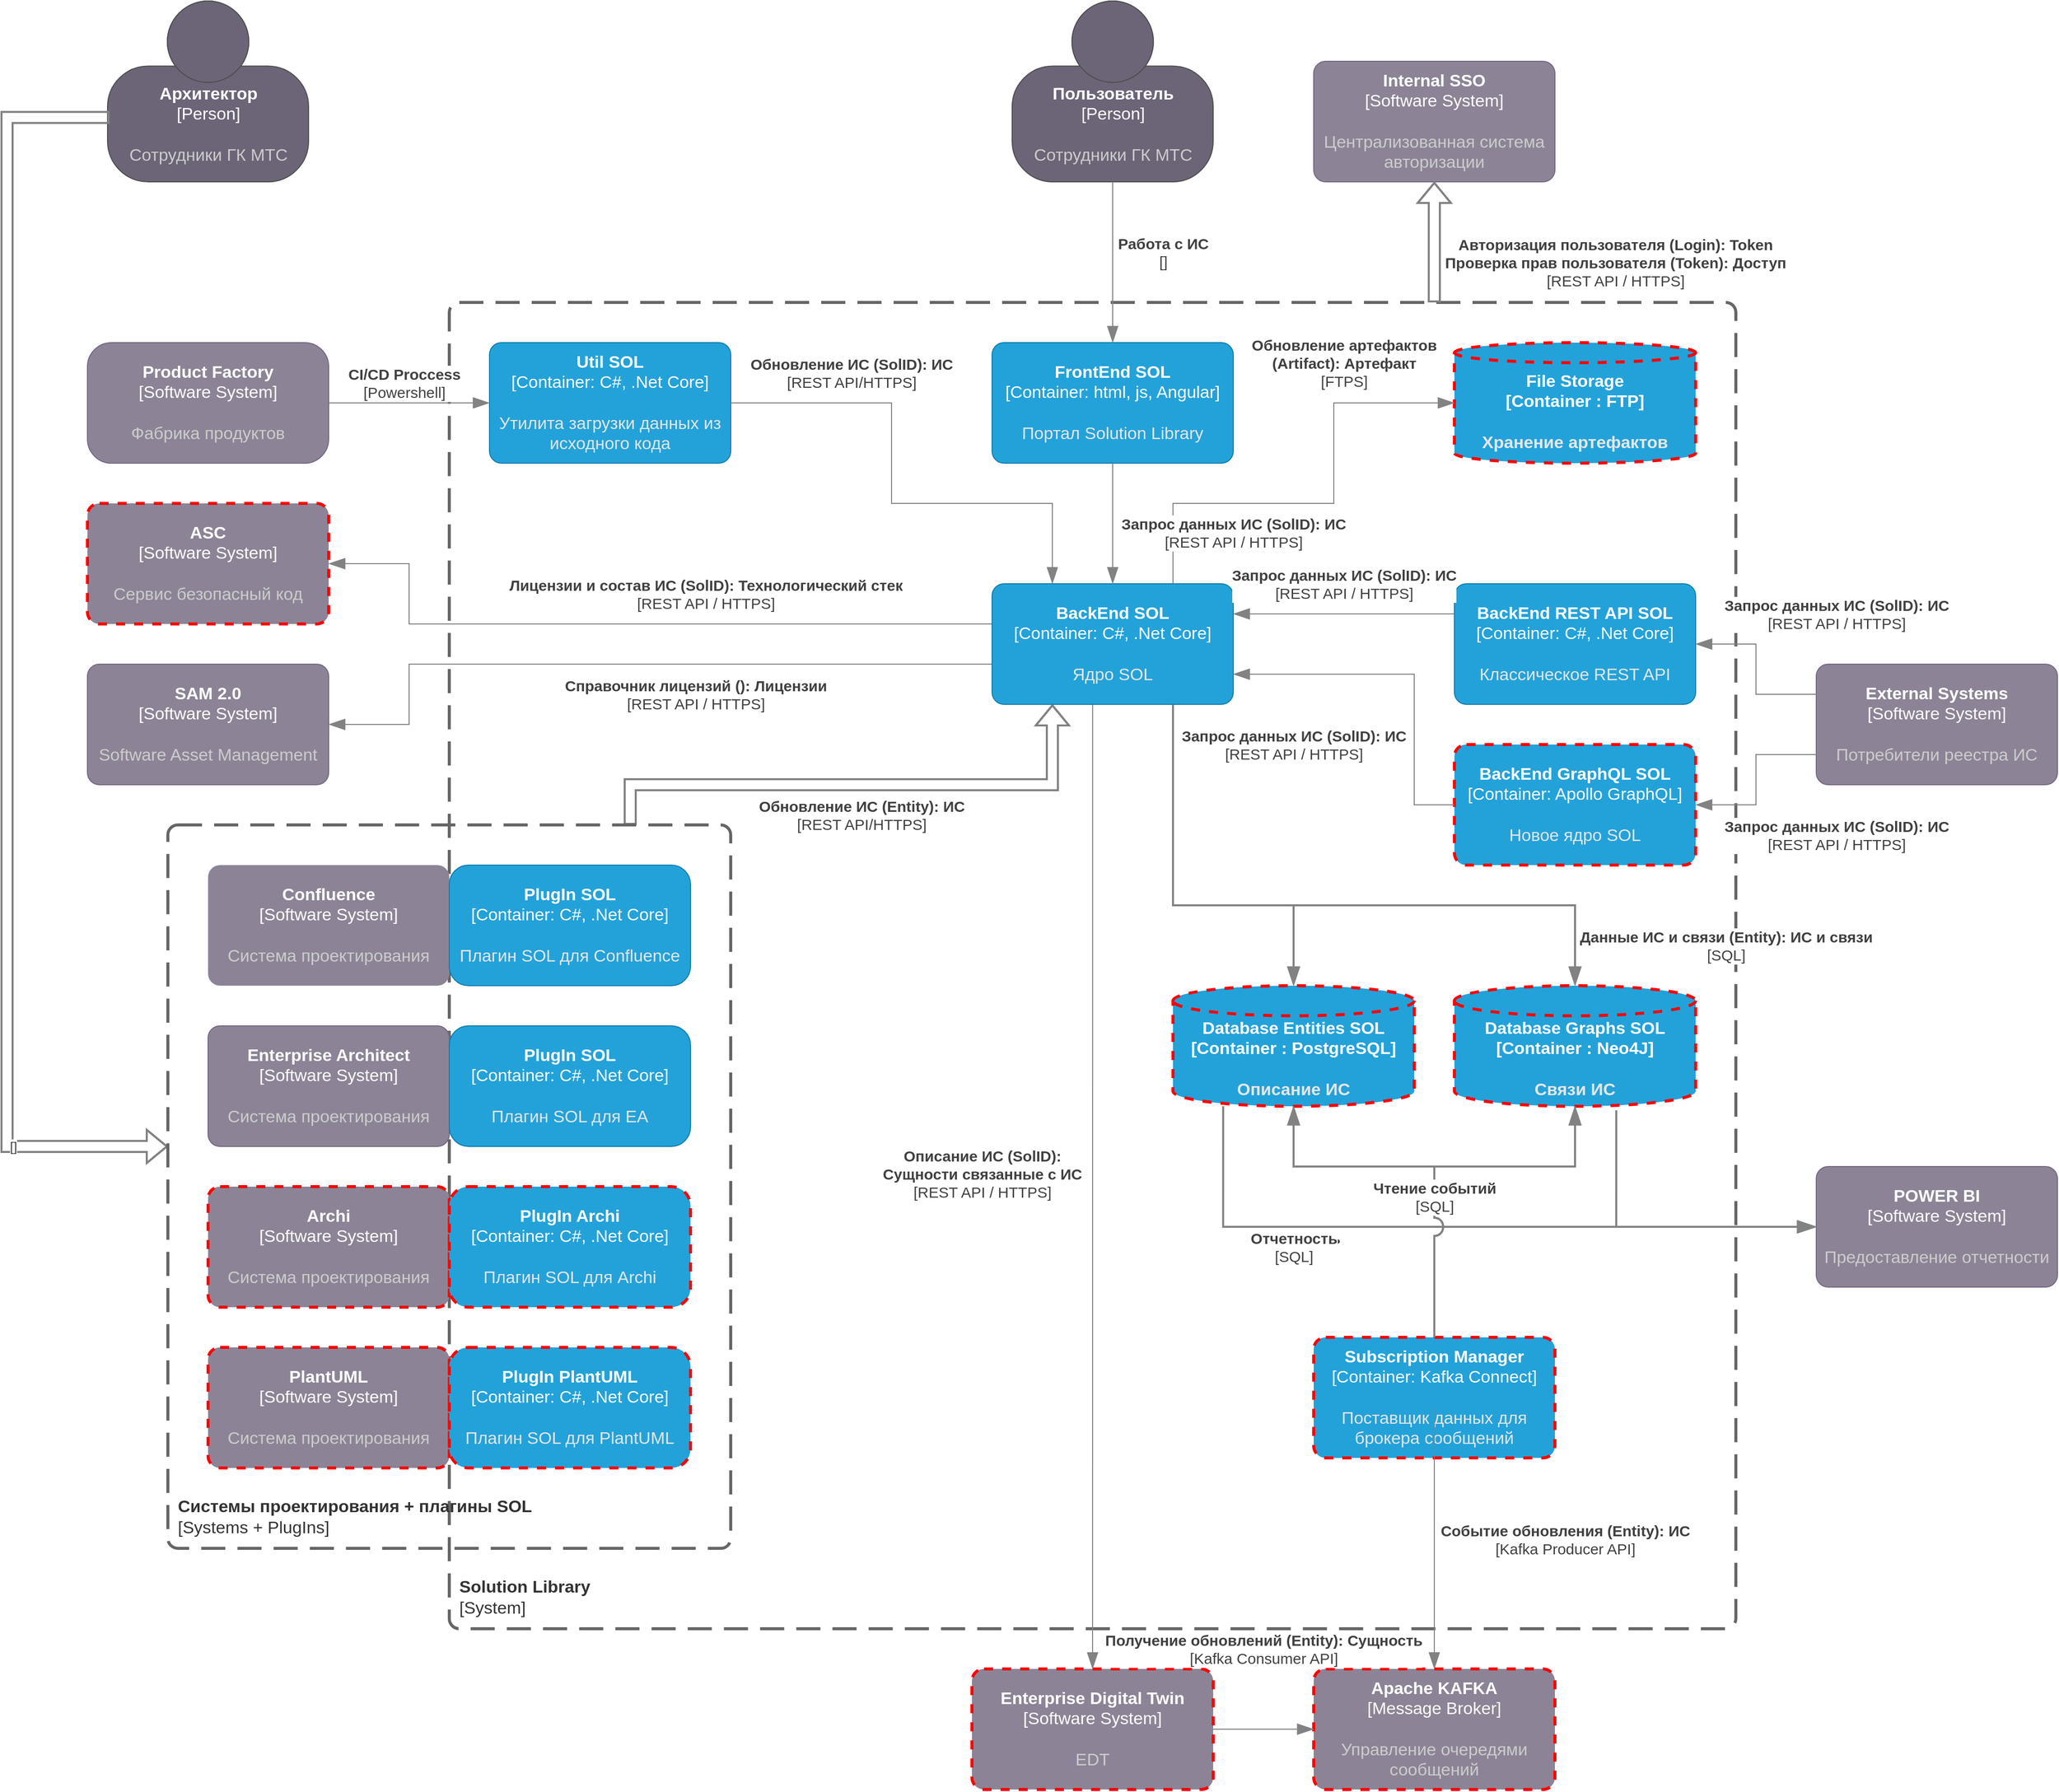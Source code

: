 <?xml version="1.0" encoding="UTF-8"?>
<mxfile version="15.7.3" type="atlas" pages="2"><mxAtlasLibraries/><diagram id="t8IsHO43q0erzfHi_xuG" name="TO BE SOL"><mxGraphModel dx="5022" dy="1185" grid="1" gridSize="10" guides="1" tooltips="1" connect="1" arrows="1" fold="1" page="0" pageScale="1" pageWidth="827" pageHeight="1169" math="0" shadow="0"><root><mxCell id="0"/><mxCell id="1" parent="0"/><object placeholders="1" c4Name="Пользователь" c4Type="Person" c4Description="Сотрудники ГК МТС" label="&lt;font style=&quot;font-size: 17px;&quot;&gt;&lt;b style=&quot;font-size: 17px;&quot;&gt;%c4Name%&lt;/b&gt;&lt;/font&gt;&lt;div style=&quot;font-size: 17px;&quot;&gt;[%c4Type%]&lt;/div&gt;&lt;br style=&quot;font-size: 17px;&quot;&gt;&lt;div style=&quot;font-size: 17px;&quot;&gt;&lt;font style=&quot;font-size: 17px;&quot;&gt;&lt;font color=&quot;#cccccc&quot; style=&quot;font-size: 17px;&quot;&gt;%c4Description%&lt;/font&gt;&lt;/font&gt;&lt;/div&gt;" id="CPXxz_ISOKLF317-wNIe-1"><mxCell style="html=1;fontSize=17;dashed=0;whitespace=wrap;fillColor=#6C6477;strokeColor=#4D4D4D;fontColor=#ffffff;shape=mxgraph.c4.person2;align=center;metaEdit=1;points=[[0.5,0,0],[1,0.5,0],[1,0.75,0],[0.75,1,0],[0.5,1,0],[0.25,1,0],[0,0.75,0],[0,0.5,0]];resizable=0;" parent="1" vertex="1"><mxGeometry x="-2280" y="-300" width="200" height="180" as="geometry"/></mxCell></object><object placeholders="1" c4Name="Product Factory" c4Type="Software System" c4Description="Фабрика продуктов" label="&lt;font style=&quot;font-size: 17px;&quot;&gt;&lt;b style=&quot;font-size: 17px;&quot;&gt;%c4Name%&lt;/b&gt;&lt;/font&gt;&lt;div style=&quot;font-size: 17px;&quot;&gt;[%c4Type%]&lt;/div&gt;&lt;br style=&quot;font-size: 17px;&quot;&gt;&lt;div style=&quot;font-size: 17px;&quot;&gt;&lt;font style=&quot;font-size: 17px;&quot;&gt;&lt;font color=&quot;#cccccc&quot; style=&quot;font-size: 17px;&quot;&gt;%c4Description%&lt;/font&gt;&lt;/font&gt;&lt;/div&gt;" id="CPXxz_ISOKLF317-wNIe-2"><mxCell style="rounded=1;whiteSpace=wrap;html=1;fontSize=17;labelBackgroundColor=none;fillColor=#8C8496;fontColor=#ffffff;align=center;arcSize=20;strokeColor=#736782;metaEdit=1;resizable=0;points=[[0.25,0,0],[0.5,0,0],[0.75,0,0],[1,0.25,0],[1,0.5,0],[1,0.75,0],[0.75,1,0],[0.5,1,0],[0.25,1,0],[0,0.75,0],[0,0.5,0],[0,0.25,0]];" parent="1" vertex="1"><mxGeometry x="-3200" y="40" width="240" height="120" as="geometry"/></mxCell></object><object placeholders="1" c4Type="Database Entities SOL" c4Container="Container " c4Technology="PostgreSQL" c4Description="Описание ИС" label="&lt;font style=&quot;font-size: 17px;&quot;&gt;&lt;b style=&quot;font-size: 17px;&quot;&gt;%c4Type%&lt;/b&gt;&lt;/font&gt;&lt;div style=&quot;font-size: 17px;&quot;&gt;&lt;b style=&quot;font-size: 17px;&quot;&gt;[%c4Container%:&amp;nbsp;%c4Technology%]&lt;/b&gt;&lt;/div&gt;&lt;b style=&quot;font-size: 17px;&quot;&gt;&lt;br style=&quot;font-size: 17px;&quot;&gt;&lt;div style=&quot;font-size: 17px;&quot;&gt;&lt;font style=&quot;font-size: 17px;&quot;&gt;&lt;font color=&quot;#E6E6E6&quot; style=&quot;font-size: 17px;&quot;&gt;%c4Description%&lt;/font&gt;&lt;/font&gt;&lt;/div&gt;&lt;/b&gt;" id="CPXxz_ISOKLF317-wNIe-3"><mxCell style="shape=cylinder3;size=15;whiteSpace=wrap;html=1;boundedLbl=1;rounded=0;labelBackgroundColor=none;fillColor=#23A2D9;fontSize=17;fontColor=#ffffff;align=center;strokeColor=#FF0000;metaEdit=1;points=[[0.5,0,0],[1,0.25,0],[1,0.5,0],[1,0.75,0],[0.5,1,0],[0,0.75,0],[0,0.5,0],[0,0.25,0]];resizable=0;dashed=1;strokeWidth=3;" parent="1" vertex="1"><mxGeometry x="-2120" y="680" width="240" height="120" as="geometry"/></mxCell></object><object placeholders="1" c4Name="FrontEnd SOL" c4Type="Container" c4Technology="html, js, Angular" c4Description="Портал Solution Library" label="&lt;font style=&quot;font-size: 17px;&quot;&gt;&lt;b style=&quot;font-size: 17px;&quot;&gt;%c4Name%&lt;/b&gt;&lt;/font&gt;&lt;div style=&quot;font-size: 17px;&quot;&gt;[%c4Type%: %c4Technology%]&lt;/div&gt;&lt;br style=&quot;font-size: 17px;&quot;&gt;&lt;div style=&quot;font-size: 17px;&quot;&gt;&lt;font style=&quot;font-size: 17px;&quot;&gt;&lt;font color=&quot;#E6E6E6&quot; style=&quot;font-size: 17px;&quot;&gt;%c4Description%&lt;/font&gt;&lt;/font&gt;&lt;/div&gt;" id="CPXxz_ISOKLF317-wNIe-4"><mxCell style="rounded=1;whiteSpace=wrap;html=1;fontSize=17;labelBackgroundColor=none;fillColor=#23A2D9;fontColor=#ffffff;align=center;arcSize=10;strokeColor=#0E7DAD;metaEdit=1;resizable=0;points=[[0.25,0,0],[0.5,0,0],[0.75,0,0],[1,0.25,0],[1,0.5,0],[1,0.75,0],[0.75,1,0],[0.5,1,0],[0.25,1,0],[0,0.75,0],[0,0.5,0],[0,0.25,0]];" parent="1" vertex="1"><mxGeometry x="-2300" y="40" width="240" height="120" as="geometry"/></mxCell></object><object placeholders="1" c4Name="BackEnd REST API SOL" c4Type="Container" c4Technology="C#, .Net Core" c4Description="Классическое REST API" label="&lt;font style=&quot;font-size: 17px;&quot;&gt;&lt;b style=&quot;font-size: 17px;&quot;&gt;%c4Name%&lt;/b&gt;&lt;/font&gt;&lt;div style=&quot;font-size: 17px;&quot;&gt;[%c4Type%: %c4Technology%]&lt;/div&gt;&lt;br style=&quot;font-size: 17px;&quot;&gt;&lt;div style=&quot;font-size: 17px;&quot;&gt;&lt;font style=&quot;font-size: 17px;&quot;&gt;&lt;font color=&quot;#E6E6E6&quot; style=&quot;font-size: 17px;&quot;&gt;%c4Description%&lt;/font&gt;&lt;/font&gt;&lt;/div&gt;" id="CPXxz_ISOKLF317-wNIe-5"><mxCell style="rounded=1;whiteSpace=wrap;html=1;fontSize=17;labelBackgroundColor=none;fillColor=#23A2D9;fontColor=#ffffff;align=center;arcSize=10;strokeColor=#0E7DAD;metaEdit=1;resizable=0;points=[[0.25,0,0],[0.5,0,0],[0.75,0,0],[1,0.25,0],[1,0.5,0],[1,0.75,0],[0.75,1,0],[0.5,1,0],[0.25,1,0],[0,0.75,0],[0,0.5,0],[0,0.25,0]];" parent="1" vertex="1"><mxGeometry x="-1840" y="280" width="240" height="120" as="geometry"/></mxCell></object><object placeholders="1" c4Name="Solution Library" c4Type="SystemScopeBoundary" c4Application="System" label="&lt;font style=&quot;font-size: 17px;&quot;&gt;&lt;b style=&quot;font-size: 17px;&quot;&gt;&lt;div style=&quot;text-align: left; font-size: 17px;&quot;&gt;%c4Name%&lt;/div&gt;&lt;/b&gt;&lt;/font&gt;&lt;div style=&quot;text-align: left; font-size: 17px;&quot;&gt;[%c4Application%]&lt;/div&gt;" id="CPXxz_ISOKLF317-wNIe-7"><mxCell style="rounded=1;fontSize=17;whiteSpace=wrap;html=1;dashed=1;arcSize=20;fillColor=none;strokeColor=#666666;fontColor=#333333;labelBackgroundColor=none;align=left;verticalAlign=bottom;labelBorderColor=none;spacingTop=0;spacing=10;dashPattern=8 4;metaEdit=1;rotatable=0;perimeter=rectanglePerimeter;noLabel=0;labelPadding=0;allowArrows=0;connectable=0;expand=0;recursiveResize=0;editable=1;pointerEvents=0;absoluteArcSize=1;points=[[0.25,0,0],[0.5,0,0],[0.75,0,0],[1,0.25,0],[1,0.5,0],[1,0.75,0],[0.75,1,0],[0.5,1,0],[0.25,1,0],[0,0.75,0],[0,0.5,0],[0,0.25,0]];strokeWidth=3;" parent="1" vertex="1"><mxGeometry x="-2840" width="1280" height="1320" as="geometry"/></mxCell></object><object placeholders="1" c4Type="Relationship" c4Technology="" c4Description="Работа с ИС" label="&lt;div style=&quot;text-align: left; font-size: 15px;&quot;&gt;&lt;div style=&quot;text-align: center; font-size: 15px;&quot;&gt;&lt;b style=&quot;font-size: 15px;&quot;&gt;%c4Description%&lt;/b&gt;&lt;/div&gt;&lt;div style=&quot;text-align: center; font-size: 15px;&quot;&gt;[%c4Technology%]&lt;/div&gt;&lt;/div&gt;" id="CPXxz_ISOKLF317-wNIe-8"><mxCell style="endArrow=blockThin;html=1;fontSize=15;fontColor=#404040;strokeWidth=1;endFill=1;strokeColor=#828282;elbow=vertical;metaEdit=1;endSize=14;startSize=14;jumpStyle=arc;jumpSize=16;rounded=0;edgeStyle=orthogonalEdgeStyle;exitX=0.5;exitY=1;exitDx=0;exitDy=0;exitPerimeter=0;entryX=0.5;entryY=0;entryDx=0;entryDy=0;entryPerimeter=0;" parent="1" source="CPXxz_ISOKLF317-wNIe-1" target="CPXxz_ISOKLF317-wNIe-4" edge="1"><mxGeometry x="-0.125" y="50" width="240" relative="1" as="geometry"><mxPoint x="-150" y="370" as="sourcePoint"/><mxPoint x="90" y="370" as="targetPoint"/><mxPoint as="offset"/></mxGeometry></mxCell></object><object placeholders="1" c4Type="Relationship" c4Technology="SQL" c4Description="Данные ИС и связи (Entity): ИС и связи" label="&lt;div style=&quot;text-align: left; font-size: 15px;&quot;&gt;&lt;div style=&quot;text-align: center; font-size: 15px;&quot;&gt;&lt;b style=&quot;font-size: 15px;&quot;&gt;%c4Description%&lt;/b&gt;&lt;/div&gt;&lt;div style=&quot;text-align: center; font-size: 15px;&quot;&gt;[%c4Technology%]&lt;/div&gt;&lt;/div&gt;" id="CPXxz_ISOKLF317-wNIe-10"><mxCell style="endArrow=blockThin;html=1;fontSize=15;fontColor=#404040;strokeWidth=2;endFill=1;strokeColor=#828282;elbow=vertical;metaEdit=1;endSize=14;startSize=14;jumpStyle=arc;jumpSize=16;rounded=0;edgeStyle=orthogonalEdgeStyle;exitX=0.75;exitY=1;exitDx=0;exitDy=0;exitPerimeter=0;entryX=0.5;entryY=0;entryDx=0;entryDy=0;entryPerimeter=0;" parent="1" source="bkNJ667sq3PJqaErZ2_W-2" target="CPXxz_ISOKLF317-wNIe-3" edge="1"><mxGeometry x="0.8" y="430" width="240" relative="1" as="geometry"><mxPoint x="160" y="720" as="sourcePoint"/><mxPoint x="-850" y="720" as="targetPoint"/><mxPoint as="offset"/><Array as="points"><mxPoint x="-2120" y="600"/><mxPoint x="-2000" y="600"/></Array></mxGeometry></mxCell></object><object placeholders="1" c4Name="Internal SSO" c4Type="Software System" c4Description="Централизованная система авторизации" label="&lt;font style=&quot;font-size: 17px;&quot;&gt;&lt;b style=&quot;font-size: 17px;&quot;&gt;%c4Name%&lt;/b&gt;&lt;/font&gt;&lt;div style=&quot;font-size: 17px;&quot;&gt;[%c4Type%]&lt;/div&gt;&lt;br style=&quot;font-size: 17px;&quot;&gt;&lt;div style=&quot;font-size: 17px;&quot;&gt;&lt;font style=&quot;font-size: 17px;&quot;&gt;&lt;font color=&quot;#cccccc&quot; style=&quot;font-size: 17px;&quot;&gt;%c4Description%&lt;/font&gt;&lt;/font&gt;&lt;/div&gt;" id="CPXxz_ISOKLF317-wNIe-13"><mxCell style="rounded=1;whiteSpace=wrap;html=1;fontSize=17;labelBackgroundColor=none;fillColor=#8C8496;fontColor=#ffffff;align=center;arcSize=10;strokeColor=#736782;metaEdit=1;resizable=0;points=[[0.25,0,0],[0.5,0,0],[0.75,0,0],[1,0.25,0],[1,0.5,0],[1,0.75,0],[0.75,1,0],[0.5,1,0],[0.25,1,0],[0,0.75,0],[0,0.5,0],[0,0.25,0]];" parent="1" vertex="1"><mxGeometry x="-1980" y="-240" width="240" height="120" as="geometry"/></mxCell></object><object placeholders="1" c4Name="POWER BI" c4Type="Software System" c4Description="Предоставление отчетности" label="&lt;font style=&quot;font-size: 17px;&quot;&gt;&lt;b style=&quot;font-size: 17px;&quot;&gt;%c4Name%&lt;/b&gt;&lt;/font&gt;&lt;div style=&quot;font-size: 17px;&quot;&gt;[%c4Type%]&lt;/div&gt;&lt;br style=&quot;font-size: 17px;&quot;&gt;&lt;div style=&quot;font-size: 17px;&quot;&gt;&lt;font style=&quot;font-size: 17px;&quot;&gt;&lt;font color=&quot;#cccccc&quot; style=&quot;font-size: 17px;&quot;&gt;%c4Description%&lt;/font&gt;&lt;/font&gt;&lt;/div&gt;" id="CPXxz_ISOKLF317-wNIe-14"><mxCell style="rounded=1;whiteSpace=wrap;html=1;fontSize=17;labelBackgroundColor=none;fillColor=#8C8496;fontColor=#ffffff;align=center;arcSize=10;strokeColor=#736782;metaEdit=1;resizable=0;points=[[0.25,0,0],[0.5,0,0],[0.75,0,0],[1,0.25,0],[1,0.5,0],[1,0.75,0],[0.75,1,0],[0.5,1,0],[0.25,1,0],[0,0.75,0],[0,0.5,0],[0,0.25,0]];" parent="1" vertex="1"><mxGeometry x="-1480" y="860" width="240" height="120" as="geometry"/></mxCell></object><object placeholders="1" c4Name="BackEnd GraphQL SOL" c4Type="Container" c4Technology="Apollo GraphQL" c4Description="Новое ядро SOL" label="&lt;font style=&quot;font-size: 17px;&quot;&gt;&lt;b style=&quot;font-size: 17px;&quot;&gt;%c4Name%&lt;/b&gt;&lt;/font&gt;&lt;div style=&quot;font-size: 17px;&quot;&gt;[%c4Type%: %c4Technology%]&lt;/div&gt;&lt;br style=&quot;font-size: 17px;&quot;&gt;&lt;div style=&quot;font-size: 17px;&quot;&gt;&lt;font style=&quot;font-size: 17px;&quot;&gt;&lt;font color=&quot;#E6E6E6&quot; style=&quot;font-size: 17px;&quot;&gt;%c4Description%&lt;/font&gt;&lt;/font&gt;&lt;/div&gt;" id="CPXxz_ISOKLF317-wNIe-20"><mxCell style="rounded=1;whiteSpace=wrap;html=1;fontSize=17;labelBackgroundColor=none;fillColor=#23A2D9;fontColor=#ffffff;align=center;arcSize=10;strokeColor=#FF0000;metaEdit=1;resizable=0;points=[[0.25,0,0],[0.5,0,0],[0.75,0,0],[1,0.25,0],[1,0.5,0],[1,0.75,0],[0.75,1,0],[0.5,1,0],[0.25,1,0],[0,0.75,0],[0,0.5,0],[0,0.25,0]];dashed=1;strokeWidth=3;" parent="1" vertex="1"><mxGeometry x="-1840" y="440" width="240" height="120" as="geometry"/></mxCell></object><object placeholders="1" c4Type="Relationship" c4Technology="SQL" c4Description="Данные ИС и связи (Entity): ИС и связи" label="&lt;div style=&quot;text-align: left; font-size: 15px;&quot;&gt;&lt;div style=&quot;text-align: center; font-size: 15px;&quot;&gt;&lt;b style=&quot;font-size: 15px;&quot;&gt;%c4Description%&lt;/b&gt;&lt;/div&gt;&lt;div style=&quot;text-align: center; font-size: 15px;&quot;&gt;[%c4Technology%]&lt;/div&gt;&lt;/div&gt;" id="CPXxz_ISOKLF317-wNIe-23"><mxCell style="endArrow=blockThin;html=1;fontSize=15;fontColor=#404040;strokeWidth=2;endFill=1;strokeColor=#828282;elbow=vertical;metaEdit=1;endSize=14;startSize=14;jumpStyle=arc;jumpSize=16;rounded=0;edgeStyle=orthogonalEdgeStyle;exitX=0.75;exitY=1;exitDx=0;exitDy=0;exitPerimeter=0;entryX=0.5;entryY=0;entryDx=0;entryDy=0;entryPerimeter=0;" parent="1" source="bkNJ667sq3PJqaErZ2_W-2" target="CPXxz_ISOKLF317-wNIe-39" edge="1"><mxGeometry x="0.882" y="150" width="240" relative="1" as="geometry"><mxPoint x="890" y="480" as="sourcePoint"/><mxPoint x="450" y="800" as="targetPoint"/><mxPoint as="offset"/><Array as="points"><mxPoint x="-2120" y="600"/><mxPoint x="-1720" y="600"/></Array></mxGeometry></mxCell></object><object placeholders="1" c4Name="Util SOL" c4Type="Container" c4Technology="C#, .Net Core" c4Description="Утилита загрузки данных из исходного кода" label="&lt;font style=&quot;font-size: 17px;&quot;&gt;&lt;b style=&quot;font-size: 17px;&quot;&gt;%c4Name%&lt;/b&gt;&lt;/font&gt;&lt;div style=&quot;font-size: 17px;&quot;&gt;[%c4Type%: %c4Technology%]&lt;/div&gt;&lt;br style=&quot;font-size: 17px;&quot;&gt;&lt;div style=&quot;font-size: 17px;&quot;&gt;&lt;font style=&quot;font-size: 17px;&quot;&gt;&lt;font color=&quot;#E6E6E6&quot; style=&quot;font-size: 17px;&quot;&gt;%c4Description%&lt;/font&gt;&lt;/font&gt;&lt;/div&gt;" id="CPXxz_ISOKLF317-wNIe-25"><mxCell style="rounded=1;whiteSpace=wrap;html=1;fontSize=17;labelBackgroundColor=none;fillColor=#23A2D9;fontColor=#ffffff;align=center;arcSize=10;strokeColor=#0E7DAD;metaEdit=1;resizable=0;points=[[0.25,0,0],[0.5,0,0],[0.75,0,0],[1,0.25,0],[1,0.5,0],[1,0.75,0],[0.75,1,0],[0.5,1,0],[0.25,1,0],[0,0.75,0],[0,0.5,0],[0,0.25,0]];" parent="1" vertex="1"><mxGeometry x="-2800" y="40" width="240" height="120" as="geometry"/></mxCell></object><object placeholders="1" c4Type="Relationship" c4Technology="REST API/HTTPS" c4Description="Обновление ИС (SolID): ИС" label="&lt;div style=&quot;text-align: left; font-size: 15px;&quot;&gt;&lt;div style=&quot;text-align: center; font-size: 15px;&quot;&gt;&lt;b style=&quot;font-size: 15px;&quot;&gt;%c4Description%&lt;/b&gt;&lt;/div&gt;&lt;div style=&quot;text-align: center; font-size: 15px;&quot;&gt;[%c4Technology%]&lt;/div&gt;&lt;/div&gt;" id="CPXxz_ISOKLF317-wNIe-27"><mxCell style="endArrow=blockThin;html=1;fontSize=15;fontColor=#404040;strokeWidth=1;endFill=1;strokeColor=#828282;elbow=vertical;metaEdit=1;endSize=14;startSize=14;jumpStyle=arc;jumpSize=16;rounded=0;edgeStyle=orthogonalEdgeStyle;exitX=1;exitY=0.5;exitDx=0;exitDy=0;exitPerimeter=0;entryX=0.25;entryY=0;entryDx=0;entryDy=0;entryPerimeter=0;" parent="1" source="CPXxz_ISOKLF317-wNIe-25" target="bkNJ667sq3PJqaErZ2_W-2" edge="1"><mxGeometry x="-0.52" y="30" width="240" relative="1" as="geometry"><mxPoint x="1270" y="465" as="sourcePoint"/><mxPoint x="360" y="520" as="targetPoint"/><Array as="points"><mxPoint x="-2400" y="100"/><mxPoint x="-2400" y="200"/><mxPoint x="-2240" y="200"/></Array><mxPoint as="offset"/></mxGeometry></mxCell></object><object placeholders="1" c4Type="Relationship" c4Technology="Powershell" c4Description="CI/CD Proccess" label="&lt;div style=&quot;text-align: left; font-size: 15px;&quot;&gt;&lt;div style=&quot;text-align: center; font-size: 15px;&quot;&gt;&lt;b style=&quot;font-size: 15px;&quot;&gt;%c4Description%&lt;/b&gt;&lt;/div&gt;&lt;div style=&quot;text-align: center; font-size: 15px;&quot;&gt;[%c4Technology%]&lt;/div&gt;&lt;/div&gt;" id="CPXxz_ISOKLF317-wNIe-28"><mxCell style="endArrow=blockThin;html=1;fontSize=15;fontColor=#404040;strokeWidth=1;endFill=1;strokeColor=#828282;elbow=vertical;metaEdit=1;endSize=14;startSize=14;jumpStyle=arc;jumpSize=16;rounded=0;edgeStyle=orthogonalEdgeStyle;exitX=1;exitY=0.5;exitDx=0;exitDy=0;exitPerimeter=0;entryX=0;entryY=0.5;entryDx=0;entryDy=0;entryPerimeter=0;" parent="1" source="CPXxz_ISOKLF317-wNIe-2" target="CPXxz_ISOKLF317-wNIe-25" edge="1"><mxGeometry x="-0.062" y="20" width="240" relative="1" as="geometry"><mxPoint x="1930" y="575" as="sourcePoint"/><mxPoint x="1660" y="575" as="targetPoint"/><mxPoint as="offset"/></mxGeometry></mxCell></object><object placeholders="1" c4Type="Relationship" c4Technology="REST API / HTTPS" c4Description="Авторизация пользователя (Login): Token&#10;Проверка прав пользователя (Token): Доступ" label="&lt;div style=&quot;text-align: left; font-size: 15px;&quot;&gt;&lt;div style=&quot;text-align: center; font-size: 15px;&quot;&gt;&lt;b style=&quot;font-size: 15px;&quot;&gt;%c4Description%&lt;/b&gt;&lt;/div&gt;&lt;div style=&quot;text-align: center; font-size: 15px;&quot;&gt;[%c4Technology%]&lt;/div&gt;&lt;/div&gt;" id="CPXxz_ISOKLF317-wNIe-29"><mxCell style="endArrow=blockThin;html=1;fontSize=15;fontColor=#404040;strokeWidth=2;endFill=1;strokeColor=#828282;elbow=vertical;metaEdit=1;jumpStyle=arc;jumpSize=16;rounded=0;edgeStyle=orthogonalEdgeStyle;entryX=0.5;entryY=1;entryDx=0;entryDy=0;entryPerimeter=0;shape=flexArrow;" parent="1" target="CPXxz_ISOKLF317-wNIe-13" edge="1"><mxGeometry x="-0.333" y="-180" width="240" relative="1" as="geometry"><mxPoint x="-1860" as="sourcePoint"/><mxPoint x="450" y="75" as="targetPoint"/><mxPoint as="offset"/><Array as="points"><mxPoint x="-1860" y="-40"/><mxPoint x="-1860" y="-40"/></Array></mxGeometry></mxCell></object><object placeholders="1" c4Name="Архитектор" c4Type="Person" c4Description="Сотрудники ГК МТС" label="&lt;font style=&quot;font-size: 17px;&quot;&gt;&lt;b style=&quot;font-size: 17px;&quot;&gt;%c4Name%&lt;/b&gt;&lt;/font&gt;&lt;div style=&quot;font-size: 17px;&quot;&gt;[%c4Type%]&lt;/div&gt;&lt;br style=&quot;font-size: 17px;&quot;&gt;&lt;div style=&quot;font-size: 17px;&quot;&gt;&lt;font style=&quot;font-size: 17px;&quot;&gt;&lt;font color=&quot;#cccccc&quot; style=&quot;font-size: 17px;&quot;&gt;%c4Description%&lt;/font&gt;&lt;/font&gt;&lt;/div&gt;" id="CPXxz_ISOKLF317-wNIe-30"><mxCell style="html=1;fontSize=17;dashed=0;whitespace=wrap;fillColor=#6C6477;strokeColor=#4D4D4D;fontColor=#ffffff;shape=mxgraph.c4.person2;align=center;metaEdit=1;points=[[0.5,0,0],[1,0.5,0],[1,0.75,0],[0.75,1,0],[0.5,1,0],[0.25,1,0],[0,0.75,0],[0,0.5,0]];resizable=0;" parent="1" vertex="1"><mxGeometry x="-3180" y="-300" width="200" height="180" as="geometry"/></mxCell></object><object placeholders="1" c4Name="Enterprise Architect" c4Type="Software System" c4Description="Система проектирования" label="&lt;font style=&quot;font-size: 17px;&quot;&gt;&lt;b style=&quot;font-size: 17px;&quot;&gt;%c4Name%&lt;/b&gt;&lt;/font&gt;&lt;div style=&quot;font-size: 17px;&quot;&gt;[%c4Type%]&lt;/div&gt;&lt;br style=&quot;font-size: 17px;&quot;&gt;&lt;div style=&quot;font-size: 17px;&quot;&gt;&lt;font style=&quot;font-size: 17px;&quot;&gt;&lt;font color=&quot;#cccccc&quot; style=&quot;font-size: 17px;&quot;&gt;%c4Description%&lt;/font&gt;&lt;/font&gt;&lt;/div&gt;" id="CPXxz_ISOKLF317-wNIe-31"><mxCell style="rounded=1;whiteSpace=wrap;html=1;fontSize=17;labelBackgroundColor=none;fillColor=#8C8496;fontColor=#ffffff;align=center;arcSize=10;strokeColor=#736782;metaEdit=1;resizable=0;points=[[0.25,0,0],[0.5,0,0],[0.75,0,0],[1,0.25,0],[1,0.5,0],[1,0.75,0],[0.75,1,0],[0.5,1,0],[0.25,1,0],[0,0.75,0],[0,0.5,0],[0,0.25,0]];" parent="1" vertex="1"><mxGeometry x="-3080" y="720" width="240" height="120" as="geometry"/></mxCell></object><object placeholders="1" c4Name="PlugIn SOL" c4Type="Container" c4Technology="C#, .Net Core" c4Description="Плагин SOL для EA" label="&lt;font style=&quot;font-size: 17px;&quot;&gt;&lt;b style=&quot;font-size: 17px;&quot;&gt;%c4Name%&lt;/b&gt;&lt;/font&gt;&lt;div style=&quot;font-size: 17px;&quot;&gt;[%c4Type%: %c4Technology%]&lt;/div&gt;&lt;br style=&quot;font-size: 17px;&quot;&gt;&lt;div style=&quot;font-size: 17px;&quot;&gt;&lt;font style=&quot;font-size: 17px;&quot;&gt;&lt;font color=&quot;#E6E6E6&quot; style=&quot;font-size: 17px;&quot;&gt;%c4Description%&lt;/font&gt;&lt;/font&gt;&lt;/div&gt;" id="CPXxz_ISOKLF317-wNIe-32"><mxCell style="rounded=1;whiteSpace=wrap;html=1;fontSize=17;labelBackgroundColor=none;fillColor=#23A2D9;fontColor=#ffffff;align=center;arcSize=16;strokeColor=#0E7DAD;metaEdit=1;resizable=0;points=[[0.25,0,0],[0.5,0,0],[0.75,0,0],[1,0.25,0],[1,0.5,0],[1,0.75,0],[0.75,1,0],[0.5,1,0],[0.25,1,0],[0,0.75,0],[0,0.5,0],[0,0.25,0]];" parent="1" vertex="1"><mxGeometry x="-2840" y="720" width="240" height="120" as="geometry"/></mxCell></object><object placeholders="1" c4Type="Database Graphs SOL" c4Container="Container " c4Technology="Neo4J" c4Description="Связи ИС" label="&lt;font style=&quot;font-size: 17px;&quot;&gt;&lt;b style=&quot;font-size: 17px;&quot;&gt;%c4Type%&lt;/b&gt;&lt;/font&gt;&lt;div style=&quot;font-size: 17px;&quot;&gt;&lt;b style=&quot;font-size: 17px;&quot;&gt;[%c4Container%:&amp;nbsp;%c4Technology%]&lt;/b&gt;&lt;/div&gt;&lt;b style=&quot;font-size: 17px;&quot;&gt;&lt;br style=&quot;font-size: 17px;&quot;&gt;&lt;div style=&quot;font-size: 17px;&quot;&gt;&lt;font style=&quot;font-size: 17px;&quot;&gt;&lt;font color=&quot;#E6E6E6&quot; style=&quot;font-size: 17px;&quot;&gt;%c4Description%&lt;/font&gt;&lt;/font&gt;&lt;/div&gt;&lt;/b&gt;" id="CPXxz_ISOKLF317-wNIe-39"><mxCell style="shape=cylinder3;size=15;whiteSpace=wrap;html=1;boundedLbl=1;rounded=0;labelBackgroundColor=none;fillColor=#23A2D9;fontSize=17;fontColor=#ffffff;align=center;strokeColor=#FF0000;metaEdit=1;points=[[0.5,0,0],[1,0.25,0],[1,0.5,0],[1,0.75,0],[0.5,1,0],[0,0.75,0],[0,0.5,0],[0,0.25,0]];resizable=0;dashed=1;strokeWidth=3;" parent="1" vertex="1"><mxGeometry x="-1840" y="680" width="240" height="120" as="geometry"/></mxCell></object><object placeholders="1" c4Type="Relationship" c4Technology="SQL" c4Description="Отчетность" label="&lt;div style=&quot;text-align: left; font-size: 15px;&quot;&gt;&lt;div style=&quot;text-align: center; font-size: 15px;&quot;&gt;&lt;b style=&quot;font-size: 15px;&quot;&gt;%c4Description%&lt;/b&gt;&lt;/div&gt;&lt;div style=&quot;text-align: center; font-size: 15px;&quot;&gt;[%c4Technology%]&lt;/div&gt;&lt;/div&gt;" id="CPXxz_ISOKLF317-wNIe-40"><mxCell style="endArrow=blockThin;html=1;fontSize=15;fontColor=#404040;strokeWidth=2;endFill=1;strokeColor=#828282;elbow=vertical;metaEdit=1;endSize=14;startSize=14;jumpStyle=arc;jumpSize=16;rounded=0;edgeStyle=orthogonalEdgeStyle;entryX=0;entryY=0.5;entryDx=0;entryDy=0;entryPerimeter=0;exitX=0.208;exitY=1;exitDx=0;exitDy=0;exitPerimeter=0;" parent="1" source="CPXxz_ISOKLF317-wNIe-3" target="CPXxz_ISOKLF317-wNIe-14" edge="1"><mxGeometry x="-0.457" y="-20" width="240" relative="1" as="geometry"><mxPoint x="-1860" y="740" as="sourcePoint"/><mxPoint x="-460" y="1020" as="targetPoint"/><mxPoint as="offset"/></mxGeometry></mxCell></object><object placeholders="1" c4Type="Relationship" c4Technology="SQL" c4Description="Отчетность" label="&lt;div style=&quot;text-align: left; font-size: 15px;&quot;&gt;&lt;div style=&quot;text-align: center; font-size: 15px;&quot;&gt;&lt;b style=&quot;font-size: 15px;&quot;&gt;%c4Description%&lt;/b&gt;&lt;/div&gt;&lt;div style=&quot;text-align: center; font-size: 15px;&quot;&gt;[%c4Technology%]&lt;/div&gt;&lt;/div&gt;" id="CPXxz_ISOKLF317-wNIe-41"><mxCell style="endArrow=blockThin;html=1;fontSize=15;fontColor=#404040;strokeWidth=2;endFill=1;strokeColor=#828282;elbow=vertical;metaEdit=1;endSize=14;startSize=14;jumpStyle=arc;jumpSize=16;rounded=0;edgeStyle=orthogonalEdgeStyle;exitX=0.671;exitY=1.033;exitDx=0;exitDy=0;exitPerimeter=0;entryX=0;entryY=0.5;entryDx=0;entryDy=0;entryPerimeter=0;" parent="1" source="CPXxz_ISOKLF317-wNIe-39" target="CPXxz_ISOKLF317-wNIe-14" edge="1"><mxGeometry x="-0.263" y="-322" width="240" relative="1" as="geometry"><mxPoint x="-420" y="780" as="sourcePoint"/><mxPoint x="-400" y="1089" as="targetPoint"/><mxPoint x="-321" y="-302" as="offset"/><Array as="points"><mxPoint x="-1679" y="920"/></Array></mxGeometry></mxCell></object><object placeholders="1" c4Name="Enterprise Digital Twin" c4Type="Software System" c4Description="EDT" label="&lt;font style=&quot;font-size: 17px;&quot;&gt;&lt;b style=&quot;font-size: 17px;&quot;&gt;%c4Name%&lt;/b&gt;&lt;/font&gt;&lt;div style=&quot;font-size: 17px;&quot;&gt;[%c4Type%]&lt;/div&gt;&lt;br style=&quot;font-size: 17px;&quot;&gt;&lt;div style=&quot;font-size: 17px;&quot;&gt;&lt;font style=&quot;font-size: 17px;&quot;&gt;&lt;font color=&quot;#cccccc&quot; style=&quot;font-size: 17px;&quot;&gt;%c4Description%&lt;/font&gt;&lt;/font&gt;&lt;/div&gt;" id="CPXxz_ISOKLF317-wNIe-42"><mxCell style="rounded=1;whiteSpace=wrap;html=1;fontSize=17;labelBackgroundColor=none;fillColor=#8C8496;fontColor=#ffffff;align=center;arcSize=10;strokeColor=#FF0000;metaEdit=1;resizable=0;points=[[0.25,0,0],[0.5,0,0],[0.75,0,0],[1,0.25,0],[1,0.5,0],[1,0.75,0],[0.75,1,0],[0.5,1,0],[0.25,1,0],[0,0.75,0],[0,0.5,0],[0,0.25,0]];dashed=1;strokeWidth=3;" parent="1" vertex="1"><mxGeometry x="-2320" y="1360" width="240" height="120" as="geometry"/></mxCell></object><object placeholders="1" c4Name="SAM 2.0" c4Type="Software System" c4Description="Software Asset Management" label="&lt;font style=&quot;font-size: 17px;&quot;&gt;&lt;b style=&quot;font-size: 17px;&quot;&gt;%c4Name%&lt;/b&gt;&lt;/font&gt;&lt;div style=&quot;font-size: 17px;&quot;&gt;[%c4Type%]&lt;/div&gt;&lt;br style=&quot;font-size: 17px;&quot;&gt;&lt;div style=&quot;font-size: 17px;&quot;&gt;&lt;font style=&quot;font-size: 17px;&quot;&gt;&lt;font color=&quot;#cccccc&quot; style=&quot;font-size: 17px;&quot;&gt;%c4Description%&lt;/font&gt;&lt;/font&gt;&lt;/div&gt;" id="CPXxz_ISOKLF317-wNIe-45"><mxCell style="rounded=1;whiteSpace=wrap;html=1;fontSize=17;labelBackgroundColor=none;fillColor=#8C8496;fontColor=#ffffff;align=center;arcSize=10;strokeColor=#736782;metaEdit=1;resizable=0;points=[[0.25,0,0],[0.5,0,0],[0.75,0,0],[1,0.25,0],[1,0.5,0],[1,0.75,0],[0.75,1,0],[0.5,1,0],[0.25,1,0],[0,0.75,0],[0,0.5,0],[0,0.25,0]];" parent="1" vertex="1"><mxGeometry x="-3200" y="360" width="240" height="120" as="geometry"/></mxCell></object><object placeholders="1" c4Type="Relationship" c4Technology="REST API / HTTPS" c4Description="Описание ИС (SolID):&#10;Сущности связанные с ИС" label="&lt;div style=&quot;text-align: left; font-size: 15px;&quot;&gt;&lt;div style=&quot;text-align: center; font-size: 15px;&quot;&gt;&lt;b style=&quot;font-size: 15px;&quot;&gt;%c4Description%&lt;/b&gt;&lt;/div&gt;&lt;div style=&quot;text-align: center; font-size: 15px;&quot;&gt;[%c4Technology%]&lt;/div&gt;&lt;/div&gt;" id="CPXxz_ISOKLF317-wNIe-50"><mxCell style="endArrow=blockThin;html=1;fontSize=15;fontColor=#404040;strokeWidth=1;endFill=1;strokeColor=#828282;elbow=vertical;metaEdit=1;endSize=14;startSize=14;jumpStyle=arc;jumpSize=16;rounded=0;edgeStyle=orthogonalEdgeStyle;exitX=0.417;exitY=1;exitDx=0;exitDy=0;exitPerimeter=0;" parent="1" source="bkNJ667sq3PJqaErZ2_W-2" target="CPXxz_ISOKLF317-wNIe-42" edge="1"><mxGeometry x="-0.027" y="-110" width="240" relative="1" as="geometry"><mxPoint x="40" y="560" as="sourcePoint"/><mxPoint x="-530" y="970" as="targetPoint"/><Array as="points"/><mxPoint as="offset"/></mxGeometry></mxCell></object><object placeholders="1" c4Type="Relationship" c4Technology="REST API / HTTPS" c4Description="Справочник лицензий (): Лицензии" label="&lt;div style=&quot;text-align: left; font-size: 15px;&quot;&gt;&lt;div style=&quot;text-align: center; font-size: 15px;&quot;&gt;&lt;b style=&quot;font-size: 15px;&quot;&gt;%c4Description%&lt;/b&gt;&lt;/div&gt;&lt;div style=&quot;text-align: center; font-size: 15px;&quot;&gt;[%c4Technology%]&lt;/div&gt;&lt;/div&gt;" id="CPXxz_ISOKLF317-wNIe-51"><mxCell style="endArrow=blockThin;html=1;fontSize=15;fontColor=#404040;strokeWidth=1;endFill=1;strokeColor=#828282;elbow=vertical;metaEdit=1;endSize=14;startSize=14;jumpStyle=arc;jumpSize=16;rounded=0;edgeStyle=orthogonalEdgeStyle;exitX=0;exitY=0.75;exitDx=0;exitDy=0;exitPerimeter=0;entryX=1;entryY=0.5;entryDx=0;entryDy=0;entryPerimeter=0;" parent="1" source="bkNJ667sq3PJqaErZ2_W-2" target="CPXxz_ISOKLF317-wNIe-45" edge="1"><mxGeometry x="-0.165" y="30" width="240" relative="1" as="geometry"><mxPoint x="-190" y="800" as="sourcePoint"/><mxPoint x="-750" y="1240" as="targetPoint"/><mxPoint as="offset"/><Array as="points"><mxPoint x="-2300" y="360"/><mxPoint x="-2880" y="360"/><mxPoint x="-2880" y="420"/></Array></mxGeometry></mxCell></object><object placeholders="1" c4Name="PlantUML" c4Type="Software System" c4Description="Система проектирования" label="&lt;font style=&quot;font-size: 17px;&quot;&gt;&lt;b style=&quot;font-size: 17px;&quot;&gt;%c4Name%&lt;/b&gt;&lt;/font&gt;&lt;div style=&quot;font-size: 17px;&quot;&gt;[%c4Type%]&lt;/div&gt;&lt;br style=&quot;font-size: 17px;&quot;&gt;&lt;div style=&quot;font-size: 17px;&quot;&gt;&lt;font style=&quot;font-size: 17px;&quot;&gt;&lt;font color=&quot;#cccccc&quot; style=&quot;font-size: 17px;&quot;&gt;%c4Description%&lt;/font&gt;&lt;/font&gt;&lt;/div&gt;" id="CPXxz_ISOKLF317-wNIe-53"><mxCell style="rounded=1;whiteSpace=wrap;html=1;fontSize=17;labelBackgroundColor=none;fillColor=#8C8496;fontColor=#ffffff;align=center;arcSize=10;strokeColor=#FF0000;metaEdit=1;resizable=0;points=[[0.25,0,0],[0.5,0,0],[0.75,0,0],[1,0.25,0],[1,0.5,0],[1,0.75,0],[0.75,1,0],[0.5,1,0],[0.25,1,0],[0,0.75,0],[0,0.5,0],[0,0.25,0]];dashed=1;strokeWidth=3;" parent="1" vertex="1"><mxGeometry x="-3080" y="1040" width="240" height="120" as="geometry"/></mxCell></object><object placeholders="1" c4Name="Archi" c4Type="Software System" c4Description="Система проектирования" label="&lt;font style=&quot;font-size: 17px;&quot;&gt;&lt;b style=&quot;font-size: 17px;&quot;&gt;%c4Name%&lt;/b&gt;&lt;/font&gt;&lt;div style=&quot;font-size: 17px;&quot;&gt;[%c4Type%]&lt;/div&gt;&lt;br style=&quot;font-size: 17px;&quot;&gt;&lt;div style=&quot;font-size: 17px;&quot;&gt;&lt;font style=&quot;font-size: 17px;&quot;&gt;&lt;font color=&quot;#cccccc&quot; style=&quot;font-size: 17px;&quot;&gt;%c4Description%&lt;/font&gt;&lt;/font&gt;&lt;/div&gt;" id="CPXxz_ISOKLF317-wNIe-54"><mxCell style="rounded=1;whiteSpace=wrap;html=1;fontSize=17;labelBackgroundColor=none;fillColor=#8C8496;fontColor=#ffffff;align=center;arcSize=10;strokeColor=#FF0000;metaEdit=1;resizable=0;points=[[0.25,0,0],[0.5,0,0],[0.75,0,0],[1,0.25,0],[1,0.5,0],[1,0.75,0],[0.75,1,0],[0.5,1,0],[0.25,1,0],[0,0.75,0],[0,0.5,0],[0,0.25,0]];dashed=1;strokeWidth=3;" parent="1" vertex="1"><mxGeometry x="-3080" y="880" width="240" height="120" as="geometry"/></mxCell></object><object placeholders="1" c4Type="Relationship" c4Technology="" c4Description="" label="&lt;div style=&quot;text-align: left; font-size: 13px;&quot;&gt;&lt;div style=&quot;text-align: center; font-size: 13px;&quot;&gt;&lt;b style=&quot;font-size: 13px;&quot;&gt;%c4Description%&lt;/b&gt;&lt;/div&gt;&lt;div style=&quot;text-align: center; font-size: 13px;&quot;&gt;[%c4Technology%]&lt;/div&gt;&lt;/div&gt;" id="CPXxz_ISOKLF317-wNIe-56"><mxCell style="endArrow=blockThin;html=1;fontSize=13;fontColor=#404040;strokeWidth=2;endFill=1;strokeColor=#828282;elbow=vertical;metaEdit=1;jumpStyle=arc;jumpSize=16;rounded=0;edgeStyle=orthogonalEdgeStyle;exitX=0.01;exitY=0.644;exitDx=0;exitDy=0;exitPerimeter=0;shape=flexArrow;" parent="1" source="CPXxz_ISOKLF317-wNIe-30" edge="1"><mxGeometry x="0.76" width="240" relative="1" as="geometry"><mxPoint x="1200" y="-80" as="sourcePoint"/><mxPoint x="-3120" y="840" as="targetPoint"/><mxPoint as="offset"/><Array as="points"><mxPoint x="-3280" y="-184"/><mxPoint x="-3280" y="840"/></Array></mxGeometry></mxCell></object><object placeholders="1" c4Name="Subscription Manager" c4Type="Container" c4Technology="Kafka Connect" c4Description="Поставщик данных для брокера сообщений" label="&lt;font style=&quot;font-size: 17px;&quot;&gt;&lt;b style=&quot;font-size: 17px;&quot;&gt;%c4Name%&lt;/b&gt;&lt;/font&gt;&lt;div style=&quot;font-size: 17px;&quot;&gt;[%c4Type%: %c4Technology%]&lt;/div&gt;&lt;br style=&quot;font-size: 17px;&quot;&gt;&lt;div style=&quot;font-size: 17px;&quot;&gt;&lt;font style=&quot;font-size: 17px;&quot;&gt;&lt;font color=&quot;#E6E6E6&quot; style=&quot;font-size: 17px;&quot;&gt;%c4Description%&lt;/font&gt;&lt;/font&gt;&lt;/div&gt;" id="CPXxz_ISOKLF317-wNIe-60"><mxCell style="rounded=1;whiteSpace=wrap;html=1;fontSize=17;labelBackgroundColor=none;fillColor=#23A2D9;fontColor=#ffffff;align=center;arcSize=10;strokeColor=#FF0000;metaEdit=1;resizable=0;points=[[0.25,0,0],[0.5,0,0],[0.75,0,0],[1,0.25,0],[1,0.5,0],[1,0.75,0],[0.75,1,0],[0.5,1,0],[0.25,1,0],[0,0.75,0],[0,0.5,0],[0,0.25,0]];dashed=1;strokeWidth=3;" parent="1" vertex="1"><mxGeometry x="-1980" y="1030" width="240" height="120" as="geometry"/></mxCell></object><object placeholders="1" c4Type="Relationship" c4Technology="SQL" c4Description="Чтение событий" label="&lt;div style=&quot;text-align: left; font-size: 15px;&quot;&gt;&lt;div style=&quot;text-align: center; font-size: 15px;&quot;&gt;&lt;b style=&quot;font-size: 15px;&quot;&gt;%c4Description%&lt;/b&gt;&lt;/div&gt;&lt;div style=&quot;text-align: center; font-size: 15px;&quot;&gt;[%c4Technology%]&lt;/div&gt;&lt;/div&gt;" id="CPXxz_ISOKLF317-wNIe-61"><mxCell style="endArrow=blockThin;html=1;fontSize=15;fontColor=#404040;strokeWidth=2;endFill=1;strokeColor=#828282;elbow=vertical;metaEdit=1;endSize=14;startSize=14;jumpStyle=arc;jumpSize=16;rounded=0;edgeStyle=orthogonalEdgeStyle;exitX=0.5;exitY=0;exitDx=0;exitDy=0;exitPerimeter=0;entryX=0.5;entryY=1;entryDx=0;entryDy=0;entryPerimeter=0;" parent="1" source="CPXxz_ISOKLF317-wNIe-60" target="CPXxz_ISOKLF317-wNIe-3" edge="1"><mxGeometry x="-0.077" y="30" width="240" relative="1" as="geometry"><mxPoint x="939.36" y="1234" as="sourcePoint"/><mxPoint x="-130" y="1110" as="targetPoint"/><mxPoint as="offset"/><Array as="points"><mxPoint x="-1860" y="860"/><mxPoint x="-2000" y="860"/></Array></mxGeometry></mxCell></object><object placeholders="1" c4Type="Relationship" c4Technology="SQL" c4Description="Чтение событий" label="&lt;div style=&quot;text-align: left; font-size: 15px;&quot;&gt;&lt;div style=&quot;text-align: center; font-size: 15px;&quot;&gt;&lt;b style=&quot;font-size: 15px;&quot;&gt;%c4Description%&lt;/b&gt;&lt;/div&gt;&lt;div style=&quot;text-align: center; font-size: 15px;&quot;&gt;[%c4Technology%]&lt;/div&gt;&lt;/div&gt;" id="CPXxz_ISOKLF317-wNIe-62"><mxCell style="endArrow=blockThin;html=1;fontSize=15;fontColor=#404040;strokeWidth=2;endFill=1;strokeColor=#828282;elbow=vertical;metaEdit=1;endSize=14;startSize=14;jumpStyle=arc;jumpSize=16;rounded=0;edgeStyle=orthogonalEdgeStyle;exitX=0.5;exitY=0;exitDx=0;exitDy=0;exitPerimeter=0;entryX=0.5;entryY=1;entryDx=0;entryDy=0;entryPerimeter=0;" parent="1" source="CPXxz_ISOKLF317-wNIe-60" target="CPXxz_ISOKLF317-wNIe-39" edge="1"><mxGeometry x="-0.243" width="240" relative="1" as="geometry"><mxPoint x="-150" y="1310" as="sourcePoint"/><mxPoint x="-1650" y="890" as="targetPoint"/><Array as="points"><mxPoint x="-1860" y="860"/><mxPoint x="-1720" y="860"/></Array><mxPoint as="offset"/></mxGeometry></mxCell></object><object placeholders="1" c4Name="Apache KAFKA" c4Type="Message Broker" c4Description="Управление очередями сообщений" label="&lt;font style=&quot;font-size: 17px;&quot;&gt;&lt;b style=&quot;font-size: 17px;&quot;&gt;%c4Name%&lt;/b&gt;&lt;/font&gt;&lt;div style=&quot;font-size: 17px;&quot;&gt;[%c4Type%]&lt;/div&gt;&lt;br style=&quot;font-size: 17px;&quot;&gt;&lt;div style=&quot;font-size: 17px;&quot;&gt;&lt;font style=&quot;font-size: 17px;&quot;&gt;&lt;font color=&quot;#cccccc&quot; style=&quot;font-size: 17px;&quot;&gt;%c4Description%&lt;/font&gt;&lt;/font&gt;&lt;/div&gt;" id="CPXxz_ISOKLF317-wNIe-63"><mxCell style="rounded=1;whiteSpace=wrap;html=1;fontSize=17;labelBackgroundColor=none;fillColor=#8C8496;fontColor=#ffffff;align=center;arcSize=10;strokeColor=#FF0000;metaEdit=1;resizable=0;points=[[0.25,0,0],[0.5,0,0],[0.75,0,0],[1,0.25,0],[1,0.5,0],[1,0.75,0],[0.75,1,0],[0.5,1,0],[0.25,1,0],[0,0.75,0],[0,0.5,0],[0,0.25,0]];dashed=1;strokeWidth=3;" parent="1" vertex="1"><mxGeometry x="-1980" y="1360" width="240" height="120" as="geometry"/></mxCell></object><object placeholders="1" c4Type="Relationship" c4Technology="Kafka Producer API" c4Description="Событие обновления (Entity): ИС" label="&lt;div style=&quot;text-align: left; font-size: 15px;&quot;&gt;&lt;div style=&quot;text-align: center; font-size: 15px;&quot;&gt;&lt;b style=&quot;font-size: 15px;&quot;&gt;%c4Description%&lt;/b&gt;&lt;/div&gt;&lt;div style=&quot;text-align: center; font-size: 15px;&quot;&gt;[%c4Technology%]&lt;/div&gt;&lt;/div&gt;" id="CPXxz_ISOKLF317-wNIe-64"><mxCell style="endArrow=blockThin;html=1;fontSize=15;fontColor=#404040;strokeWidth=1;endFill=1;strokeColor=#828282;elbow=vertical;metaEdit=1;endSize=14;startSize=14;jumpStyle=arc;jumpSize=16;rounded=0;edgeStyle=orthogonalEdgeStyle;exitX=0.5;exitY=1;exitDx=0;exitDy=0;exitPerimeter=0;entryX=0.5;entryY=0;entryDx=0;entryDy=0;entryPerimeter=0;" parent="1" source="CPXxz_ISOKLF317-wNIe-60" target="CPXxz_ISOKLF317-wNIe-63" edge="1"><mxGeometry x="0.167" y="130" width="240" relative="1" as="geometry"><mxPoint x="1220" y="1250" as="sourcePoint"/><mxPoint x="1544.16" y="1011.32" as="targetPoint"/><mxPoint as="offset"/><Array as="points"><mxPoint x="-1860" y="1100"/><mxPoint x="-1860" y="1100"/></Array></mxGeometry></mxCell></object><object placeholders="1" c4Type="Relationship" c4Technology="Kafka Consumer API" c4Description="Получение обновлений (Entity): Сущность" label="&lt;div style=&quot;text-align: left; font-size: 15px;&quot;&gt;&lt;div style=&quot;text-align: center; font-size: 15px;&quot;&gt;&lt;b style=&quot;font-size: 15px;&quot;&gt;%c4Description%&lt;/b&gt;&lt;/div&gt;&lt;div style=&quot;text-align: center; font-size: 15px;&quot;&gt;[%c4Technology%]&lt;/div&gt;&lt;/div&gt;" id="CPXxz_ISOKLF317-wNIe-66"><mxCell style="endArrow=blockThin;html=1;fontSize=15;fontColor=#404040;strokeWidth=1;endFill=1;strokeColor=#828282;elbow=vertical;metaEdit=1;endSize=14;startSize=14;jumpStyle=arc;jumpSize=16;rounded=0;edgeStyle=orthogonalEdgeStyle;entryX=0;entryY=0.5;entryDx=0;entryDy=0;entryPerimeter=0;exitX=1;exitY=0.5;exitDx=0;exitDy=0;exitPerimeter=0;" parent="1" source="CPXxz_ISOKLF317-wNIe-42" target="CPXxz_ISOKLF317-wNIe-63" edge="1"><mxGeometry y="80" width="240" relative="1" as="geometry"><mxPoint x="1040" y="1430" as="sourcePoint"/><mxPoint x="1200" y="1430" as="targetPoint"/><mxPoint as="offset"/><Array as="points"><mxPoint x="-2030" y="1420"/><mxPoint x="-2030" y="1420"/></Array></mxGeometry></mxCell></object><object placeholders="1" c4Type="File Storage" c4Container="Container " c4Technology="FTP" c4Description="Хранение артефактов" label="&lt;font style=&quot;font-size: 17px;&quot;&gt;&lt;b style=&quot;font-size: 17px;&quot;&gt;%c4Type%&lt;/b&gt;&lt;/font&gt;&lt;div style=&quot;font-size: 17px;&quot;&gt;&lt;b style=&quot;font-size: 17px;&quot;&gt;[%c4Container%:&amp;nbsp;%c4Technology%]&lt;/b&gt;&lt;/div&gt;&lt;b style=&quot;font-size: 17px;&quot;&gt;&lt;br style=&quot;font-size: 17px;&quot;&gt;&lt;div style=&quot;font-size: 17px;&quot;&gt;&lt;font style=&quot;font-size: 17px;&quot;&gt;&lt;font color=&quot;#E6E6E6&quot; style=&quot;font-size: 17px;&quot;&gt;%c4Description%&lt;/font&gt;&lt;/font&gt;&lt;/div&gt;&lt;/b&gt;" id="CPXxz_ISOKLF317-wNIe-67"><mxCell style="shape=cylinder3;size=10;whiteSpace=wrap;html=1;boundedLbl=1;rounded=0;labelBackgroundColor=none;fillColor=#23A2D9;fontSize=17;fontColor=#ffffff;align=center;strokeColor=#FF0000;metaEdit=1;points=[[0.5,0,0],[1,0.25,0],[1,0.5,0],[1,0.75,0],[0.5,1,0],[0,0.75,0],[0,0.5,0],[0,0.25,0]];resizable=0;rotation=0;strokeWidth=3;dashed=1;" parent="1" vertex="1"><mxGeometry x="-1840" y="40" width="240" height="120" as="geometry"/></mxCell></object><object placeholders="1" c4Type="Relationship" c4Technology="FTPS" c4Description="Обновление артефактов&#10;(Artifact): Артефакт" label="&lt;div style=&quot;text-align: left; font-size: 15px;&quot;&gt;&lt;div style=&quot;text-align: center; font-size: 15px;&quot;&gt;&lt;b style=&quot;font-size: 15px;&quot;&gt;%c4Description%&lt;/b&gt;&lt;/div&gt;&lt;div style=&quot;text-align: center; font-size: 15px;&quot;&gt;[%c4Technology%]&lt;/div&gt;&lt;/div&gt;" id="CPXxz_ISOKLF317-wNIe-68"><mxCell style="endArrow=blockThin;html=1;fontSize=15;fontColor=#404040;strokeWidth=1;endFill=1;strokeColor=#828282;elbow=vertical;metaEdit=1;endSize=14;startSize=14;jumpStyle=arc;jumpSize=16;rounded=0;edgeStyle=orthogonalEdgeStyle;entryX=0;entryY=0.5;entryDx=0;entryDy=0;entryPerimeter=0;exitX=0.75;exitY=0;exitDx=0;exitDy=0;exitPerimeter=0;" parent="1" source="bkNJ667sq3PJqaErZ2_W-2" target="CPXxz_ISOKLF317-wNIe-67" edge="1"><mxGeometry x="0.522" y="40" width="240" relative="1" as="geometry"><mxPoint x="940.24" y="300" as="sourcePoint"/><mxPoint x="690" y="540" as="targetPoint"/><mxPoint as="offset"/><Array as="points"><mxPoint x="-2120" y="200"/><mxPoint x="-1960" y="200"/><mxPoint x="-1960" y="100"/></Array></mxGeometry></mxCell></object><object placeholders="1" c4Name="ASC" c4Type="Software System" c4Description="Сервис безопасный код" label="&lt;font style=&quot;font-size: 17px;&quot;&gt;&lt;b style=&quot;font-size: 17px;&quot;&gt;%c4Name%&lt;/b&gt;&lt;/font&gt;&lt;div style=&quot;font-size: 17px;&quot;&gt;[%c4Type%]&lt;/div&gt;&lt;br style=&quot;font-size: 17px;&quot;&gt;&lt;div style=&quot;font-size: 17px;&quot;&gt;&lt;font style=&quot;font-size: 17px;&quot;&gt;&lt;font color=&quot;#cccccc&quot; style=&quot;font-size: 17px;&quot;&gt;%c4Description%&lt;/font&gt;&lt;/font&gt;&lt;/div&gt;" id="CPXxz_ISOKLF317-wNIe-70"><mxCell style="rounded=1;whiteSpace=wrap;html=1;fontSize=17;labelBackgroundColor=none;fillColor=#8C8496;fontColor=#ffffff;align=center;arcSize=10;strokeColor=#FF0000;metaEdit=1;resizable=0;points=[[0.25,0,0],[0.5,0,0],[0.75,0,0],[1,0.25,0],[1,0.5,0],[1,0.75,0],[0.75,1,0],[0.5,1,0],[0.25,1,0],[0,0.75,0],[0,0.5,0],[0,0.25,0]];dashed=1;strokeWidth=3;" parent="1" vertex="1"><mxGeometry x="-3200" y="200" width="240" height="120" as="geometry"/></mxCell></object><object placeholders="1" c4Type="Relationship" c4Technology="REST API / HTTPS" c4Description="Лицензии и состав ИС (SolID): Технологический стек" label="&lt;div style=&quot;text-align: left; font-size: 15px;&quot;&gt;&lt;div style=&quot;text-align: center; font-size: 15px;&quot;&gt;&lt;b style=&quot;font-size: 15px;&quot;&gt;%c4Description%&lt;/b&gt;&lt;/div&gt;&lt;div style=&quot;text-align: center; font-size: 15px;&quot;&gt;[%c4Technology%]&lt;/div&gt;&lt;/div&gt;" id="CPXxz_ISOKLF317-wNIe-71"><mxCell style="endArrow=blockThin;html=1;fontSize=15;fontColor=#404040;strokeWidth=1;endFill=1;strokeColor=#828282;elbow=vertical;metaEdit=1;endSize=14;startSize=14;jumpStyle=arc;jumpSize=16;rounded=0;edgeStyle=orthogonalEdgeStyle;entryX=1;entryY=0.5;entryDx=0;entryDy=0;entryPerimeter=0;labelBackgroundColor=none;exitX=0;exitY=0.25;exitDx=0;exitDy=0;exitPerimeter=0;" parent="1" source="bkNJ667sq3PJqaErZ2_W-2" target="CPXxz_ISOKLF317-wNIe-70" edge="1"><mxGeometry x="-0.19" y="-30" width="240" relative="1" as="geometry"><mxPoint x="-730" y="130" as="sourcePoint"/><mxPoint x="-1290" y="130.04" as="targetPoint"/><mxPoint as="offset"/><Array as="points"><mxPoint x="-2300" y="320"/><mxPoint x="-2880" y="320"/><mxPoint x="-2880" y="260"/></Array></mxGeometry></mxCell></object><object placeholders="1" c4Name="PlugIn Archi" c4Type="Container" c4Technology="C#, .Net Core" c4Description="Плагин SOL для Archi" label="&lt;font style=&quot;font-size: 17px;&quot;&gt;&lt;b style=&quot;font-size: 17px;&quot;&gt;%c4Name%&lt;/b&gt;&lt;/font&gt;&lt;div style=&quot;font-size: 17px;&quot;&gt;[%c4Type%: %c4Technology%]&lt;/div&gt;&lt;br style=&quot;font-size: 17px;&quot;&gt;&lt;div style=&quot;font-size: 17px;&quot;&gt;&lt;font style=&quot;font-size: 17px;&quot;&gt;&lt;font color=&quot;#E6E6E6&quot; style=&quot;font-size: 17px;&quot;&gt;%c4Description%&lt;/font&gt;&lt;/font&gt;&lt;/div&gt;" id="82SHFymeLyr4183RUL06-1"><mxCell style="rounded=1;whiteSpace=wrap;html=1;fontSize=17;labelBackgroundColor=none;fillColor=#23A2D9;fontColor=#ffffff;align=center;arcSize=16;strokeColor=#FF0000;metaEdit=1;resizable=0;points=[[0.25,0,0],[0.5,0,0],[0.75,0,0],[1,0.25,0],[1,0.5,0],[1,0.75,0],[0.75,1,0],[0.5,1,0],[0.25,1,0],[0,0.75,0],[0,0.5,0],[0,0.25,0]];dashed=1;strokeWidth=3;" parent="1" vertex="1"><mxGeometry x="-2840" y="880" width="240" height="120" as="geometry"/></mxCell></object><object placeholders="1" c4Name="PlugIn PlantUML" c4Type="Container" c4Technology="C#, .Net Core" c4Description="Плагин SOL для PlantUML" label="&lt;font style=&quot;font-size: 17px;&quot;&gt;&lt;b style=&quot;font-size: 17px;&quot;&gt;%c4Name%&lt;/b&gt;&lt;/font&gt;&lt;div style=&quot;font-size: 17px;&quot;&gt;[%c4Type%: %c4Technology%]&lt;/div&gt;&lt;br style=&quot;font-size: 17px;&quot;&gt;&lt;div style=&quot;font-size: 17px;&quot;&gt;&lt;font style=&quot;font-size: 17px;&quot;&gt;&lt;font color=&quot;#E6E6E6&quot; style=&quot;font-size: 17px;&quot;&gt;%c4Description%&lt;/font&gt;&lt;/font&gt;&lt;/div&gt;" id="82SHFymeLyr4183RUL06-3"><mxCell style="rounded=1;whiteSpace=wrap;html=1;fontSize=17;labelBackgroundColor=none;fillColor=#23A2D9;fontColor=#ffffff;align=center;arcSize=16;strokeColor=#FF0000;metaEdit=1;resizable=0;points=[[0.25,0,0],[0.5,0,0],[0.75,0,0],[1,0.25,0],[1,0.5,0],[1,0.75,0],[0.75,1,0],[0.5,1,0],[0.25,1,0],[0,0.75,0],[0,0.5,0],[0,0.25,0]];dashed=1;strokeWidth=3;" parent="1" vertex="1"><mxGeometry x="-2840" y="1040" width="240" height="120" as="geometry"/></mxCell></object><object placeholders="1" c4Type="Relationship" c4Technology="REST API/HTTPS" c4Description="Обновление ИС (Entity): ИС" label="&lt;div style=&quot;text-align: left; font-size: 15px;&quot;&gt;&lt;div style=&quot;text-align: center; font-size: 15px;&quot;&gt;&lt;b style=&quot;font-size: 15px;&quot;&gt;%c4Description%&lt;/b&gt;&lt;/div&gt;&lt;div style=&quot;text-align: center; font-size: 15px;&quot;&gt;[%c4Technology%]&lt;/div&gt;&lt;/div&gt;" id="82SHFymeLyr4183RUL06-4"><mxCell style="endArrow=blockThin;html=1;fontSize=15;fontColor=#404040;strokeWidth=2;endFill=1;strokeColor=#828282;elbow=vertical;metaEdit=1;jumpStyle=arc;jumpSize=16;rounded=0;edgeStyle=orthogonalEdgeStyle;entryX=0.25;entryY=1;entryDx=0;entryDy=0;entryPerimeter=0;shape=flexArrow;" parent="1" target="bkNJ667sq3PJqaErZ2_W-2" edge="1"><mxGeometry y="-30" width="240" relative="1" as="geometry"><mxPoint x="-2660" y="520" as="sourcePoint"/><mxPoint x="900" y="860" as="targetPoint"/><Array as="points"><mxPoint x="-2660" y="480"/><mxPoint x="-2240" y="480"/></Array><mxPoint as="offset"/></mxGeometry></mxCell></object><object placeholders="1" c4Name="Confluence" c4Type="Software System" c4Description="Система проектирования" label="&lt;font style=&quot;font-size: 17px;&quot;&gt;&lt;b style=&quot;font-size: 17px;&quot;&gt;%c4Name%&lt;/b&gt;&lt;/font&gt;&lt;div style=&quot;font-size: 17px;&quot;&gt;[%c4Type%]&lt;/div&gt;&lt;br style=&quot;font-size: 17px;&quot;&gt;&lt;div style=&quot;font-size: 17px;&quot;&gt;&lt;font style=&quot;font-size: 17px;&quot;&gt;&lt;font color=&quot;#cccccc&quot; style=&quot;font-size: 17px;&quot;&gt;%c4Description%&lt;/font&gt;&lt;/font&gt;&lt;/div&gt;" id="8sWbkOlYW6gWS9h92edt-1"><mxCell style="rounded=1;whiteSpace=wrap;html=1;fontSize=17;labelBackgroundColor=none;fillColor=#8C8496;fontColor=#ffffff;align=center;arcSize=10;strokeColor=none;metaEdit=1;resizable=0;points=[[0.25,0,0],[0.5,0,0],[0.75,0,0],[1,0.25,0],[1,0.5,0],[1,0.75,0],[0.75,1,0],[0.5,1,0],[0.25,1,0],[0,0.75,0],[0,0.5,0],[0,0.25,0]];dashed=1;strokeWidth=3;" parent="1" vertex="1"><mxGeometry x="-3080" y="560" width="240" height="120" as="geometry"/></mxCell></object><object placeholders="1" c4Name="PlugIn SOL" c4Type="Container" c4Technology="C#, .Net Core" c4Description="Плагин SOL для Confluence" label="&lt;font style=&quot;font-size: 17px;&quot;&gt;&lt;b style=&quot;font-size: 17px;&quot;&gt;%c4Name%&lt;/b&gt;&lt;/font&gt;&lt;div style=&quot;font-size: 17px;&quot;&gt;[%c4Type%: %c4Technology%]&lt;/div&gt;&lt;br style=&quot;font-size: 17px;&quot;&gt;&lt;div style=&quot;font-size: 17px;&quot;&gt;&lt;font style=&quot;font-size: 17px;&quot;&gt;&lt;font color=&quot;#E6E6E6&quot; style=&quot;font-size: 17px;&quot;&gt;%c4Description%&lt;/font&gt;&lt;/font&gt;&lt;/div&gt;" id="8sWbkOlYW6gWS9h92edt-2"><mxCell style="rounded=1;whiteSpace=wrap;html=1;fontSize=17;labelBackgroundColor=none;fillColor=#23A2D9;fontColor=#ffffff;align=center;arcSize=16;strokeColor=#0E7DAD;metaEdit=1;resizable=0;points=[[0.25,0,0],[0.5,0,0],[0.75,0,0],[1,0.25,0],[1,0.5,0],[1,0.75,0],[0.75,1,0],[0.5,1,0],[0.25,1,0],[0,0.75,0],[0,0.5,0],[0,0.25,0]];" parent="1" vertex="1"><mxGeometry x="-2840" y="560" width="240" height="120" as="geometry"/></mxCell></object><object placeholders="1" c4Name="BackEnd SOL" c4Type="Container" c4Technology="C#, .Net Core" c4Description="Ядро SOL" label="&lt;font style=&quot;font-size: 17px;&quot;&gt;&lt;b style=&quot;font-size: 17px;&quot;&gt;%c4Name%&lt;/b&gt;&lt;/font&gt;&lt;div style=&quot;font-size: 17px;&quot;&gt;[%c4Type%: %c4Technology%]&lt;/div&gt;&lt;br style=&quot;font-size: 17px;&quot;&gt;&lt;div style=&quot;font-size: 17px;&quot;&gt;&lt;font style=&quot;font-size: 17px;&quot;&gt;&lt;font color=&quot;#E6E6E6&quot; style=&quot;font-size: 17px;&quot;&gt;%c4Description%&lt;/font&gt;&lt;/font&gt;&lt;/div&gt;" id="bkNJ667sq3PJqaErZ2_W-2"><mxCell style="rounded=1;whiteSpace=wrap;html=1;fontSize=17;labelBackgroundColor=none;fillColor=#23A2D9;fontColor=#ffffff;align=center;arcSize=10;strokeColor=#0E7DAD;metaEdit=1;resizable=0;points=[[0.25,0,0],[0.5,0,0],[0.75,0,0],[1,0.25,0],[1,0.5,0],[1,0.75,0],[0.75,1,0],[0.5,1,0],[0.25,1,0],[0,0.75,0],[0,0.5,0],[0,0.25,0]];" parent="1" vertex="1"><mxGeometry x="-2300" y="280" width="240" height="120" as="geometry"/></mxCell></object><object placeholders="1" c4Type="Relationship" c4Technology="REST API / HTTPS" c4Description="Запрос данных ИС (SolID): ИC" label="&lt;div style=&quot;text-align: left; font-size: 15px;&quot;&gt;&lt;div style=&quot;text-align: center; font-size: 15px;&quot;&gt;&lt;b style=&quot;font-size: 15px;&quot;&gt;%c4Description%&lt;/b&gt;&lt;/div&gt;&lt;div style=&quot;text-align: center; font-size: 15px;&quot;&gt;[%c4Technology%]&lt;/div&gt;&lt;/div&gt;" id="bkNJ667sq3PJqaErZ2_W-6"><mxCell style="endArrow=blockThin;html=1;fontSize=15;fontColor=#404040;strokeWidth=1;endFill=1;strokeColor=#828282;elbow=vertical;metaEdit=1;endSize=14;startSize=14;jumpStyle=arc;jumpSize=16;rounded=0;edgeStyle=orthogonalEdgeStyle;exitX=0.5;exitY=1;exitDx=0;exitDy=0;exitPerimeter=0;entryX=0.5;entryY=0;entryDx=0;entryDy=0;entryPerimeter=0;" parent="1" source="CPXxz_ISOKLF317-wNIe-4" target="bkNJ667sq3PJqaErZ2_W-2" edge="1"><mxGeometry x="0.167" y="120" width="240" relative="1" as="geometry"><mxPoint x="-1760" y="110" as="sourcePoint"/><mxPoint x="-2330" y="60" as="targetPoint"/><mxPoint y="-1" as="offset"/></mxGeometry></mxCell></object><object placeholders="1" c4Type="Relationship" c4Technology="REST API / HTTPS" c4Description="Запрос данных ИС (SolID): ИC" label="&lt;div style=&quot;text-align: left; font-size: 15px;&quot;&gt;&lt;div style=&quot;text-align: center; font-size: 15px;&quot;&gt;&lt;b style=&quot;font-size: 15px;&quot;&gt;%c4Description%&lt;/b&gt;&lt;/div&gt;&lt;div style=&quot;text-align: center; font-size: 15px;&quot;&gt;[%c4Technology%]&lt;/div&gt;&lt;/div&gt;" id="bxaHx9d2JdRXmv54-6Qx-1"><mxCell style="endArrow=blockThin;html=1;fontSize=15;fontColor=#404040;strokeWidth=1;endFill=1;strokeColor=#828282;elbow=vertical;metaEdit=1;endSize=14;startSize=14;jumpStyle=arc;jumpSize=16;rounded=0;edgeStyle=orthogonalEdgeStyle;exitX=0;exitY=0.25;exitDx=0;exitDy=0;exitPerimeter=0;entryX=1;entryY=0.25;entryDx=0;entryDy=0;entryPerimeter=0;" parent="1" source="CPXxz_ISOKLF317-wNIe-5" target="bkNJ667sq3PJqaErZ2_W-2" edge="1"><mxGeometry y="-30" width="240" relative="1" as="geometry"><mxPoint x="-1420" y="270" as="sourcePoint"/><mxPoint x="-1420" y="390" as="targetPoint"/><mxPoint as="offset"/></mxGeometry></mxCell></object><object placeholders="1" c4Name="Системы проектирования + плагины SOL" c4Type="SystemScopeBoundary" c4Application="Systems + PlugIns" label="&lt;font style=&quot;font-size: 17px;&quot;&gt;&lt;b style=&quot;font-size: 17px;&quot;&gt;&lt;div style=&quot;text-align: left; font-size: 17px;&quot;&gt;%c4Name%&lt;/div&gt;&lt;/b&gt;&lt;/font&gt;&lt;div style=&quot;text-align: left; font-size: 17px;&quot;&gt;[%c4Application%]&lt;/div&gt;" id="8gRIIN5burzXCXpj9Azk-1"><mxCell style="rounded=1;fontSize=17;whiteSpace=wrap;html=1;dashed=1;arcSize=20;fillColor=none;strokeColor=#666666;fontColor=#333333;labelBackgroundColor=none;align=left;verticalAlign=bottom;labelBorderColor=none;spacingTop=0;spacing=10;dashPattern=8 4;metaEdit=1;rotatable=0;perimeter=rectanglePerimeter;noLabel=0;labelPadding=0;allowArrows=0;connectable=0;expand=0;recursiveResize=0;editable=1;pointerEvents=0;absoluteArcSize=1;points=[[0.25,0,0],[0.5,0,0],[0.75,0,0],[1,0.25,0],[1,0.5,0],[1,0.75,0],[0.75,1,0],[0.5,1,0],[0.25,1,0],[0,0.75,0],[0,0.5,0],[0,0.25,0]];strokeWidth=3;" parent="1" vertex="1"><mxGeometry x="-3120" y="520" width="560" height="720" as="geometry"/></mxCell></object><object placeholders="1" c4Type="Relationship" c4Technology="REST API / HTTPS" c4Description="Запрос данных ИС (SolID): ИC" label="&lt;div style=&quot;text-align: left; font-size: 15px;&quot;&gt;&lt;div style=&quot;text-align: center; font-size: 15px;&quot;&gt;&lt;b style=&quot;font-size: 15px;&quot;&gt;%c4Description%&lt;/b&gt;&lt;/div&gt;&lt;div style=&quot;text-align: center; font-size: 15px;&quot;&gt;[%c4Technology%]&lt;/div&gt;&lt;/div&gt;" id="2IeMq3OnFghWXHHsRmaH-1"><mxCell style="endArrow=blockThin;html=1;fontSize=15;fontColor=#404040;strokeWidth=1;endFill=1;strokeColor=#828282;elbow=vertical;metaEdit=1;endSize=14;startSize=14;jumpStyle=arc;jumpSize=16;rounded=0;edgeStyle=orthogonalEdgeStyle;exitX=0;exitY=0.5;exitDx=0;exitDy=0;exitPerimeter=0;entryX=1;entryY=0.75;entryDx=0;entryDy=0;entryPerimeter=0;" parent="1" source="CPXxz_ISOKLF317-wNIe-20" target="bkNJ667sq3PJqaErZ2_W-2" edge="1"><mxGeometry x="0.657" y="70" width="240" relative="1" as="geometry"><mxPoint x="-1950" y="850" as="sourcePoint"/><mxPoint x="-2170" y="850" as="targetPoint"/><mxPoint as="offset"/><Array as="points"><mxPoint x="-1880" y="500"/><mxPoint x="-1880" y="370"/></Array></mxGeometry></mxCell></object><object placeholders="1" c4Name="External Systems" c4Type="Software System" c4Description="Потребители реестра ИС" label="&lt;font style=&quot;font-size: 17px;&quot;&gt;&lt;b style=&quot;font-size: 17px;&quot;&gt;%c4Name%&lt;/b&gt;&lt;/font&gt;&lt;div style=&quot;font-size: 17px;&quot;&gt;[%c4Type%]&lt;/div&gt;&lt;br style=&quot;font-size: 17px;&quot;&gt;&lt;div style=&quot;font-size: 17px;&quot;&gt;&lt;font style=&quot;font-size: 17px;&quot;&gt;&lt;font color=&quot;#cccccc&quot; style=&quot;font-size: 17px;&quot;&gt;%c4Description%&lt;/font&gt;&lt;/font&gt;&lt;/div&gt;" id="2o_60nCjBtP-Sxsz9W5c-1"><mxCell style="rounded=1;whiteSpace=wrap;html=1;fontSize=17;labelBackgroundColor=none;fillColor=#8C8496;fontColor=#ffffff;align=center;arcSize=10;strokeColor=#736782;metaEdit=1;resizable=0;points=[[0.25,0,0],[0.5,0,0],[0.75,0,0],[1,0.25,0],[1,0.5,0],[1,0.75,0],[0.75,1,0],[0.5,1,0],[0.25,1,0],[0,0.75,0],[0,0.5,0],[0,0.25,0]];" parent="1" vertex="1"><mxGeometry x="-1480" y="360" width="240" height="120" as="geometry"/></mxCell></object><object placeholders="1" c4Type="Relationship" c4Technology="REST API / HTTPS" c4Description="Запрос данных ИС (SolID): ИC" label="&lt;div style=&quot;text-align: left; font-size: 15px;&quot;&gt;&lt;div style=&quot;text-align: center; font-size: 15px;&quot;&gt;&lt;b style=&quot;font-size: 15px;&quot;&gt;%c4Description%&lt;/b&gt;&lt;/div&gt;&lt;div style=&quot;text-align: center; font-size: 15px;&quot;&gt;[%c4Technology%]&lt;/div&gt;&lt;/div&gt;" id="2o_60nCjBtP-Sxsz9W5c-2"><mxCell style="endArrow=blockThin;html=1;fontSize=15;fontColor=#404040;strokeWidth=1;endFill=1;strokeColor=#828282;elbow=vertical;metaEdit=1;endSize=14;startSize=14;jumpStyle=arc;jumpSize=16;rounded=0;edgeStyle=orthogonalEdgeStyle;exitX=0;exitY=0.25;exitDx=0;exitDy=0;exitPerimeter=0;entryX=1;entryY=0.5;entryDx=0;entryDy=0;entryPerimeter=0;" parent="1" source="2o_60nCjBtP-Sxsz9W5c-1" target="CPXxz_ISOKLF317-wNIe-5" edge="1"><mxGeometry x="-1" y="-82" width="240" relative="1" as="geometry"><mxPoint x="-1140" y="110" as="sourcePoint"/><mxPoint x="-1360" y="110" as="targetPoint"/><mxPoint x="20" y="2" as="offset"/></mxGeometry></mxCell></object><object placeholders="1" c4Type="Relationship" c4Technology="REST API / HTTPS" c4Description="Запрос данных ИС (SolID): ИC" label="&lt;div style=&quot;text-align: left; font-size: 15px;&quot;&gt;&lt;div style=&quot;text-align: center; font-size: 15px;&quot;&gt;&lt;b style=&quot;font-size: 15px;&quot;&gt;%c4Description%&lt;/b&gt;&lt;/div&gt;&lt;div style=&quot;text-align: center; font-size: 15px;&quot;&gt;[%c4Technology%]&lt;/div&gt;&lt;/div&gt;" id="2o_60nCjBtP-Sxsz9W5c-3"><mxCell style="endArrow=blockThin;html=1;fontSize=15;fontColor=#404040;strokeWidth=1;endFill=1;strokeColor=#828282;elbow=vertical;metaEdit=1;endSize=14;startSize=14;jumpStyle=arc;jumpSize=16;rounded=0;edgeStyle=orthogonalEdgeStyle;exitX=0;exitY=0.75;exitDx=0;exitDy=0;exitPerimeter=0;entryX=1;entryY=0.5;entryDx=0;entryDy=0;entryPerimeter=0;" parent="1" source="2o_60nCjBtP-Sxsz9W5c-1" target="CPXxz_ISOKLF317-wNIe-20" edge="1"><mxGeometry x="-1" y="82" width="240" relative="1" as="geometry"><mxPoint x="-1050" y="130" as="sourcePoint"/><mxPoint x="-1270" y="130" as="targetPoint"/><mxPoint x="20" y="-2" as="offset"/></mxGeometry></mxCell></object></root></mxGraphModel></diagram><diagram name="AS IS SOL" id="s2fxxO3KPI6aroEek9Yn"><mxGraphModel dx="1848" dy="1776" grid="1" gridSize="10" guides="1" tooltips="1" connect="1" arrows="1" fold="1" page="1" pageScale="1" pageWidth="827" pageHeight="1169" math="0" shadow="0"><root><mxCell id="-_cdvQayPMqrRb-iDRBa-0"/><mxCell id="-_cdvQayPMqrRb-iDRBa-1" parent="-_cdvQayPMqrRb-iDRBa-0"/><object placeholders="1" c4Name="Пользователь" c4Type="Person" c4Description="Сотрудники ГК МТС" label="&lt;font style=&quot;font-size: 16px&quot;&gt;&lt;b&gt;%c4Name%&lt;/b&gt;&lt;/font&gt;&lt;div&gt;[%c4Type%]&lt;/div&gt;&lt;br&gt;&lt;div&gt;&lt;font style=&quot;font-size: 11px&quot;&gt;&lt;font color=&quot;#cccccc&quot;&gt;%c4Description%&lt;/font&gt;&lt;/div&gt;" id="-_cdvQayPMqrRb-iDRBa-2"><mxCell style="html=1;fontSize=20;dashed=0;whitespace=wrap;fillColor=#6C6477;strokeColor=#4D4D4D;fontColor=#ffffff;shape=mxgraph.c4.person2;align=center;metaEdit=1;points=[[0.5,0,0],[1,0.5,0],[1,0.75,0],[0.75,1,0],[0.5,1,0],[0.25,1,0],[0,0.75,0],[0,0.5,0]];resizable=0;" parent="-_cdvQayPMqrRb-iDRBa-1" vertex="1"><mxGeometry x="60" y="-260" width="200" height="180" as="geometry"/></mxCell></object><object placeholders="1" c4Name="External System" c4Type="Software System" c4Description="Различные системы ИТ-ландшафта МТС" label="&lt;font style=&quot;font-size: 16px&quot;&gt;&lt;b&gt;%c4Name%&lt;/b&gt;&lt;/font&gt;&lt;div&gt;[%c4Type%]&lt;/div&gt;&lt;br&gt;&lt;div&gt;&lt;font style=&quot;font-size: 11px&quot;&gt;&lt;font color=&quot;#cccccc&quot;&gt;%c4Description%&lt;/font&gt;&lt;/div&gt;" id="-_cdvQayPMqrRb-iDRBa-3"><mxCell style="rounded=1;whiteSpace=wrap;html=1;fontSize=20;labelBackgroundColor=none;fillColor=#8C8496;fontColor=#ffffff;align=center;arcSize=10;strokeColor=#736782;metaEdit=1;resizable=0;points=[[0.25,0,0],[0.5,0,0],[0.75,0,0],[1,0.25,0],[1,0.5,0],[1,0.75,0],[0.75,1,0],[0.5,1,0],[0.25,1,0],[0,0.75,0],[0,0.5,0],[0,0.25,0]];" parent="-_cdvQayPMqrRb-iDRBa-1" vertex="1"><mxGeometry x="440" y="-200" width="240" height="120" as="geometry"/></mxCell></object><object placeholders="1" c4Type="Database Entities SOL" c4Container="Container " c4Technology="Microsoft SQL Server" c4Description="Хранение описания сущностей" label="&lt;font style=&quot;font-size: 16px&quot;&gt;&lt;b&gt;%c4Type%&lt;/font&gt;&lt;div&gt;[%c4Container%:&amp;nbsp;%c4Technology%]&lt;/div&gt;&lt;br&gt;&lt;div&gt;&lt;font style=&quot;font-size: 11px&quot;&gt;&lt;font color=&quot;#E6E6E6&quot;&gt;%c4Description%&lt;/font&gt;&lt;/div&gt;" id="-_cdvQayPMqrRb-iDRBa-4"><mxCell style="shape=cylinder3;size=15;whiteSpace=wrap;html=1;boundedLbl=1;rounded=0;labelBackgroundColor=none;fillColor=#23A2D9;fontSize=18;fontColor=#ffffff;align=center;strokeColor=#0E7DAD;metaEdit=1;points=[[0.5,0,0],[1,0.25,0],[1,0.5,0],[1,0.75,0],[0.5,1,0],[0,0.75,0],[0,0.5,0],[0,0.25,0]];resizable=0;noLabel=0;" parent="-_cdvQayPMqrRb-iDRBa-1" vertex="1"><mxGeometry x="40" y="800" width="240" height="120" as="geometry"/></mxCell></object><object placeholders="1" c4Name="FrontEnd SOL" c4Type="Container" c4Technology="html, js, Angular" c4Description="Портал Solution Library" label="&lt;font style=&quot;font-size: 16px&quot;&gt;&lt;b&gt;%c4Name%&lt;/b&gt;&lt;/font&gt;&lt;div&gt;[%c4Type%: %c4Technology%]&lt;/div&gt;&lt;br&gt;&lt;div&gt;&lt;font style=&quot;font-size: 11px&quot;&gt;&lt;font color=&quot;#E6E6E6&quot;&gt;%c4Description%&lt;/font&gt;&lt;/div&gt;" id="-_cdvQayPMqrRb-iDRBa-5"><mxCell style="rounded=1;whiteSpace=wrap;html=1;fontSize=20;labelBackgroundColor=none;fillColor=#23A2D9;fontColor=#ffffff;align=center;arcSize=10;strokeColor=#0E7DAD;metaEdit=1;resizable=0;points=[[0.25,0,0],[0.5,0,0],[0.75,0,0],[1,0.25,0],[1,0.5,0],[1,0.75,0],[0.75,1,0],[0.5,1,0],[0.25,1,0],[0,0.75,0],[0,0.5,0],[0,0.25,0]];" parent="-_cdvQayPMqrRb-iDRBa-1" vertex="1"><mxGeometry x="40" y="80" width="240" height="120" as="geometry"/></mxCell></object><object placeholders="1" c4Name="BackEnd REST API SOL" c4Type="Container" c4Technology="C#, .Net Core" c4Description="Ядро SOL для WebUI" label="&lt;font style=&quot;font-size: 16px&quot;&gt;&lt;b&gt;%c4Name%&lt;/b&gt;&lt;/font&gt;&lt;div&gt;[%c4Type%: %c4Technology%]&lt;/div&gt;&lt;br&gt;&lt;div&gt;&lt;font style=&quot;font-size: 11px&quot;&gt;&lt;font color=&quot;#E6E6E6&quot;&gt;%c4Description%&lt;/font&gt;&lt;/div&gt;" id="-_cdvQayPMqrRb-iDRBa-6"><mxCell style="rounded=1;whiteSpace=wrap;html=1;fontSize=20;labelBackgroundColor=none;fillColor=#23A2D9;fontColor=#ffffff;align=center;arcSize=10;strokeColor=#0E7DAD;metaEdit=1;resizable=0;points=[[0.25,0,0],[0.5,0,0],[0.75,0,0],[1,0.25,0],[1,0.5,0],[1,0.75,0],[0.75,1,0],[0.5,1,0],[0.25,1,0],[0,0.75,0],[0,0.5,0],[0,0.25,0]];" parent="-_cdvQayPMqrRb-iDRBa-1" vertex="1"><mxGeometry x="40" y="480" width="240" height="120" as="geometry"/></mxCell></object><object placeholders="1" c4Name="Управление знаниями" c4Type="SystemScopeBoundary" c4Application="Business Capability" label="&lt;font style=&quot;font-size: 16px&quot;&gt;&lt;b&gt;&lt;div style=&quot;text-align: left&quot;&gt;%c4Name%&lt;/div&gt;&lt;/b&gt;&lt;/font&gt;&lt;div style=&quot;text-align: left&quot;&gt;[%c4Application%]&lt;/div&gt;" id="-_cdvQayPMqrRb-iDRBa-7"><mxCell style="rounded=1;fontSize=11;whiteSpace=wrap;html=1;dashed=1;arcSize=20;fillColor=none;strokeColor=#666666;fontColor=#333333;labelBackgroundColor=none;align=left;verticalAlign=bottom;labelBorderColor=none;spacingTop=0;spacing=10;dashPattern=8 4;metaEdit=1;rotatable=0;perimeter=rectanglePerimeter;noLabel=0;labelPadding=0;allowArrows=0;connectable=0;expand=0;recursiveResize=0;editable=1;pointerEvents=0;absoluteArcSize=1;points=[[0.25,0,0],[0.5,0,0],[0.75,0,0],[1,0.25,0],[1,0.5,0],[1,0.75,0],[0.75,1,0],[0.5,1,0],[0.25,1,0],[0,0.75,0],[0,0.5,0],[0,0.25,0]];" parent="-_cdvQayPMqrRb-iDRBa-1" vertex="1"><mxGeometry y="40" width="400" height="1000" as="geometry"/></mxCell></object><object placeholders="1" c4Name="Solution Library" c4Type="SystemScopeBoundary" c4Application="System" label="&lt;font style=&quot;font-size: 16px&quot;&gt;&lt;b&gt;&lt;div style=&quot;text-align: left&quot;&gt;%c4Name%&lt;/div&gt;&lt;/b&gt;&lt;/font&gt;&lt;div style=&quot;text-align: left&quot;&gt;[%c4Application%]&lt;/div&gt;" id="-_cdvQayPMqrRb-iDRBa-8"><mxCell style="rounded=1;fontSize=11;whiteSpace=wrap;html=1;dashed=1;arcSize=20;fillColor=none;strokeColor=#666666;fontColor=#333333;labelBackgroundColor=none;align=left;verticalAlign=bottom;labelBorderColor=none;spacingTop=0;spacing=10;dashPattern=8 4;metaEdit=1;rotatable=0;perimeter=rectanglePerimeter;noLabel=0;labelPadding=0;allowArrows=0;connectable=0;expand=0;recursiveResize=0;editable=1;pointerEvents=0;absoluteArcSize=1;points=[[0.25,0,0],[0.5,0,0],[0.75,0,0],[1,0.25,0],[1,0.5,0],[1,0.75,0],[0.75,1,0],[0.5,1,0],[0.25,1,0],[0,0.75,0],[0,0.5,0],[0,0.25,0]];" parent="-_cdvQayPMqrRb-iDRBa-1" vertex="1"><mxGeometry x="-40" width="800" height="1120" as="geometry"/></mxCell></object><object placeholders="1" c4Type="Relationship" c4Technology="" c4Description="Создание / изменение / просмотр сущностей" label="&lt;div style=&quot;text-align: left&quot;&gt;&lt;div style=&quot;text-align: center&quot;&gt;&lt;b&gt;%c4Description%&lt;/b&gt;&lt;/div&gt;&lt;div style=&quot;text-align: center&quot;&gt;[%c4Technology%]&lt;/div&gt;&lt;/div&gt;" id="-_cdvQayPMqrRb-iDRBa-9"><mxCell style="endArrow=blockThin;html=1;fontSize=10;fontColor=#404040;strokeWidth=1;endFill=1;strokeColor=#828282;elbow=vertical;metaEdit=1;endSize=14;startSize=14;jumpStyle=arc;jumpSize=16;rounded=0;edgeStyle=orthogonalEdgeStyle;exitX=0.5;exitY=1;exitDx=0;exitDy=0;exitPerimeter=0;entryX=0.5;entryY=0;entryDx=0;entryDy=0;entryPerimeter=0;" parent="-_cdvQayPMqrRb-iDRBa-1" source="-_cdvQayPMqrRb-iDRBa-2" target="-_cdvQayPMqrRb-iDRBa-5" edge="1"><mxGeometry x="-0.5" width="240" relative="1" as="geometry"><mxPoint x="-150" y="370" as="sourcePoint"/><mxPoint x="90" y="370" as="targetPoint"/><mxPoint as="offset"/></mxGeometry></mxCell></object><object placeholders="1" c4Type="Relationship" c4Technology="REST API/HTTPS" c4Description="Запрос данных (Entity): Cущность" label="&lt;div style=&quot;text-align: left&quot;&gt;&lt;div style=&quot;text-align: center&quot;&gt;&lt;b&gt;%c4Description%&lt;/b&gt;&lt;/div&gt;&lt;div style=&quot;text-align: center&quot;&gt;[%c4Technology%]&lt;/div&gt;&lt;/div&gt;" id="-_cdvQayPMqrRb-iDRBa-10"><mxCell style="endArrow=blockThin;html=1;fontSize=10;fontColor=#404040;strokeWidth=1;endFill=1;strokeColor=#828282;elbow=vertical;metaEdit=1;endSize=14;startSize=14;jumpStyle=arc;jumpSize=16;rounded=0;edgeStyle=orthogonalEdgeStyle;entryX=0.5;entryY=0;entryDx=0;entryDy=0;entryPerimeter=0;exitX=0.5;exitY=1;exitDx=0;exitDy=0;exitPerimeter=0;" parent="-_cdvQayPMqrRb-iDRBa-1" source="-_cdvQayPMqrRb-iDRBa-5" target="-_cdvQayPMqrRb-iDRBa-6" edge="1"><mxGeometry x="-0.75" width="240" relative="1" as="geometry"><mxPoint x="110" y="550" as="sourcePoint"/><mxPoint x="70" y="560" as="targetPoint"/><mxPoint y="-1" as="offset"/></mxGeometry></mxCell></object><object placeholders="1" c4Type="Relationship" c4Technology="SQL" c4Description="Данные по сущностям (Entity): Сущность" label="&lt;div style=&quot;text-align: left&quot;&gt;&lt;div style=&quot;text-align: center&quot;&gt;&lt;b&gt;%c4Description%&lt;/b&gt;&lt;/div&gt;&lt;div style=&quot;text-align: center&quot;&gt;[%c4Technology%]&lt;/div&gt;&lt;/div&gt;" id="-_cdvQayPMqrRb-iDRBa-11"><mxCell style="endArrow=blockThin;html=1;fontSize=10;fontColor=#404040;strokeWidth=1;endFill=1;strokeColor=#828282;elbow=vertical;metaEdit=1;endSize=14;startSize=14;jumpStyle=arc;jumpSize=16;rounded=0;edgeStyle=orthogonalEdgeStyle;exitX=0.5;exitY=1;exitDx=0;exitDy=0;exitPerimeter=0;" parent="-_cdvQayPMqrRb-iDRBa-1" source="-_cdvQayPMqrRb-iDRBa-6" edge="1"><mxGeometry x="-0.1" width="240" relative="1" as="geometry"><mxPoint x="160" y="720" as="sourcePoint"/><mxPoint x="160" y="800" as="targetPoint"/><mxPoint y="-1" as="offset"/></mxGeometry></mxCell></object><object placeholders="1" c4Name="Master Product Catalogue" c4Type="Software System" c4Description="Продуктовый каталог ГК МТС" label="&lt;font style=&quot;font-size: 16px&quot;&gt;&lt;b&gt;%c4Name%&lt;/b&gt;&lt;/font&gt;&lt;div&gt;[%c4Type%]&lt;/div&gt;&lt;br&gt;&lt;div&gt;&lt;font style=&quot;font-size: 11px&quot;&gt;&lt;font color=&quot;#cccccc&quot;&gt;%c4Description%&lt;/font&gt;&lt;/div&gt;" id="-_cdvQayPMqrRb-iDRBa-13"><mxCell style="rounded=1;whiteSpace=wrap;html=1;fontSize=20;labelBackgroundColor=none;fillColor=#8C8496;fontColor=#ffffff;align=center;arcSize=10;strokeColor=#736782;metaEdit=1;resizable=0;points=[[0.25,0,0],[0.5,0,0],[0.75,0,0],[1,0.25,0],[1,0.5,0],[1,0.75,0],[0.75,1,0],[0.5,1,0],[0.25,1,0],[0,0.75,0],[0,0.5,0],[0,0.25,0]];" parent="-_cdvQayPMqrRb-iDRBa-1" vertex="1"><mxGeometry x="-720" y="1010" width="240" height="120" as="geometry"/></mxCell></object><object placeholders="1" c4Name="Internal SSO" c4Type="Software System" c4Description="Централизованная система авторизации" label="&lt;font style=&quot;font-size: 16px&quot;&gt;&lt;b&gt;%c4Name%&lt;/b&gt;&lt;/font&gt;&lt;div&gt;[%c4Type%]&lt;/div&gt;&lt;br&gt;&lt;div&gt;&lt;font style=&quot;font-size: 11px&quot;&gt;&lt;font color=&quot;#cccccc&quot;&gt;%c4Description%&lt;/font&gt;&lt;/div&gt;" id="-_cdvQayPMqrRb-iDRBa-14"><mxCell style="rounded=1;whiteSpace=wrap;html=1;fontSize=20;labelBackgroundColor=none;fillColor=#8C8496;fontColor=#ffffff;align=center;arcSize=10;strokeColor=#736782;metaEdit=1;resizable=0;points=[[0.25,0,0],[0.5,0,0],[0.75,0,0],[1,0.25,0],[1,0.5,0],[1,0.75,0],[0.75,1,0],[0.5,1,0],[0.25,1,0],[0,0.75,0],[0,0.5,0],[0,0.25,0]];" parent="-_cdvQayPMqrRb-iDRBa-1" vertex="1"><mxGeometry x="-560" y="80" width="240" height="120" as="geometry"/></mxCell></object><object placeholders="1" c4Name="POWER BI" c4Type="Software System" c4Description="Предоставление отчетности" label="&lt;font style=&quot;font-size: 16px&quot;&gt;&lt;b&gt;%c4Name%&lt;/b&gt;&lt;/font&gt;&lt;div&gt;[%c4Type%]&lt;/div&gt;&lt;br&gt;&lt;div&gt;&lt;font style=&quot;font-size: 11px&quot;&gt;&lt;font color=&quot;#cccccc&quot;&gt;%c4Description%&lt;/font&gt;&lt;/font&gt;&lt;/div&gt;" id="-_cdvQayPMqrRb-iDRBa-15"><mxCell style="rounded=1;whiteSpace=wrap;html=1;labelBackgroundColor=none;fillColor=#8C8496;fontSize=20;fontColor=#ffffff;align=center;arcSize=10;strokeColor=#736782;metaEdit=1;resizable=0;points=[[0.25,0,0],[0.5,0,0],[0.75,0,0],[1,0.25,0],[1,0.5,0],[1,0.75,0],[0.75,1,0],[0.5,1,0],[0.25,1,0],[0,0.75,0],[0,0.5,0],[0,0.25,0]];container=0;labelBorderColor=none;spacing=0;horizontal=1;" parent="-_cdvQayPMqrRb-iDRBa-1" vertex="1"><mxGeometry x="440" y="800" width="240" height="120" as="geometry"/></mxCell></object><object placeholders="1" c4Name="IMS" c4Type="Software System" c4Description="Inventory Management System" label="&lt;font style=&quot;font-size: 16px&quot;&gt;&lt;b&gt;%c4Name%&lt;/b&gt;&lt;/font&gt;&lt;div&gt;[%c4Type%]&lt;/div&gt;&lt;br&gt;&lt;div&gt;&lt;font style=&quot;font-size: 11px&quot;&gt;&lt;font color=&quot;#cccccc&quot;&gt;%c4Description%&lt;/font&gt;&lt;/div&gt;" id="-_cdvQayPMqrRb-iDRBa-16"><mxCell style="rounded=1;whiteSpace=wrap;html=1;fontSize=20;labelBackgroundColor=none;fillColor=#8C8496;fontColor=#ffffff;align=center;arcSize=10;strokeColor=#736782;metaEdit=1;resizable=0;points=[[0.25,0,0],[0.5,0,0],[0.75,0,0],[1,0.25,0],[1,0.5,0],[1,0.75,0],[0.75,1,0],[0.5,1,0],[0.25,1,0],[0,0.75,0],[0,0.5,0],[0,0.25,0]];" parent="-_cdvQayPMqrRb-iDRBa-1" vertex="1"><mxGeometry x="-720" y="230" width="240" height="120" as="geometry"/></mxCell></object><object placeholders="1" c4Type="Relationship" c4Technology="REST API / HTTPS" c4Description="Проверка прав пользователя (Token): Доступ" label="&lt;div style=&quot;text-align: left&quot;&gt;&lt;div style=&quot;text-align: center&quot;&gt;&lt;b&gt;%c4Description%&lt;/b&gt;&lt;/div&gt;&lt;div style=&quot;text-align: center&quot;&gt;[%c4Technology%]&lt;/div&gt;&lt;/div&gt;" id="-_cdvQayPMqrRb-iDRBa-17"><mxCell style="endArrow=blockThin;html=1;fontSize=10;fontColor=#404040;strokeWidth=1;endFill=1;strokeColor=#828282;elbow=vertical;metaEdit=1;endSize=14;startSize=14;jumpStyle=arc;jumpSize=16;rounded=0;edgeStyle=orthogonalEdgeStyle;exitX=0.25;exitY=0;exitDx=0;exitDy=0;exitPerimeter=0;entryX=0.5;entryY=1;entryDx=0;entryDy=0;entryPerimeter=0;" parent="-_cdvQayPMqrRb-iDRBa-1" source="-_cdvQayPMqrRb-iDRBa-6" target="-_cdvQayPMqrRb-iDRBa-14" edge="1"><mxGeometry x="0.0" y="-20" width="240" relative="1" as="geometry"><mxPoint x="-320" y="290" as="sourcePoint"/><mxPoint x="-110" y="480" as="targetPoint"/><Array as="points"><mxPoint x="100" y="400"/><mxPoint x="-440" y="400"/></Array><mxPoint x="1" as="offset"/></mxGeometry></mxCell></object><object placeholders="1" c4Type="Relationship" c4Technology="REST API / HTTPS" c4Description="Авторизация пользователя (Login): Token" label="&lt;div style=&quot;text-align: left&quot;&gt;&lt;div style=&quot;text-align: center&quot;&gt;&lt;b&gt;%c4Description%&lt;/b&gt;&lt;/div&gt;&lt;div style=&quot;text-align: center&quot;&gt;[%c4Technology%]&lt;/div&gt;&lt;/div&gt;" id="-_cdvQayPMqrRb-iDRBa-18"><mxCell style="endArrow=blockThin;html=1;fontSize=10;fontColor=#404040;strokeWidth=1;endFill=1;strokeColor=#828282;elbow=vertical;metaEdit=1;endSize=14;startSize=14;jumpStyle=arc;jumpSize=16;rounded=0;edgeStyle=orthogonalEdgeStyle;entryX=1;entryY=0.5;entryDx=0;entryDy=0;entryPerimeter=0;exitX=0;exitY=0.5;exitDx=0;exitDy=0;exitPerimeter=0;" parent="-_cdvQayPMqrRb-iDRBa-1" source="-_cdvQayPMqrRb-iDRBa-5" target="-_cdvQayPMqrRb-iDRBa-14" edge="1"><mxGeometry x="0.056" y="-20" width="240" relative="1" as="geometry"><mxPoint x="40" y="110" as="sourcePoint"/><mxPoint x="-710" y="160" as="targetPoint"/><mxPoint x="1" as="offset"/></mxGeometry></mxCell></object><object placeholders="1" c4Type="Relationship" c4Technology="REST API / HTTPS" c4Description="Описание ИС (SolID): Данные" label="&lt;div style=&quot;text-align: left&quot;&gt;&lt;div style=&quot;text-align: center&quot;&gt;&lt;b&gt;%c4Description%&lt;/b&gt;&lt;/div&gt;&lt;div style=&quot;text-align: center&quot;&gt;[%c4Technology%]&lt;/div&gt;&lt;/div&gt;" id="-_cdvQayPMqrRb-iDRBa-19"><mxCell style="endArrow=blockThin;html=1;fontSize=10;fontColor=#404040;strokeWidth=1;endFill=1;strokeColor=#828282;elbow=vertical;metaEdit=1;endSize=14;startSize=14;jumpStyle=arc;jumpSize=16;rounded=0;edgeStyle=orthogonalEdgeStyle;exitX=0;exitY=0.083;exitDx=0;exitDy=0;exitPerimeter=0;entryX=1;entryY=0.5;entryDx=0;entryDy=0;entryPerimeter=0;" parent="-_cdvQayPMqrRb-iDRBa-1" source="-_cdvQayPMqrRb-iDRBa-6" target="-_cdvQayPMqrRb-iDRBa-16" edge="1"><mxGeometry y="-20" width="240" relative="1" as="geometry"><mxPoint x="-620" y="390" as="sourcePoint"/><mxPoint x="-110" y="670" as="targetPoint"/><mxPoint as="offset"/></mxGeometry></mxCell></object><object placeholders="1" c4Type="Relationship" c4Technology="REST API / HTTPS" c4Description="Обновление данных (Product): Продукт" label="&lt;div style=&quot;text-align: left&quot;&gt;&lt;div style=&quot;text-align: center&quot;&gt;&lt;b&gt;%c4Description%&lt;/b&gt;&lt;/div&gt;&lt;div style=&quot;text-align: center&quot;&gt;[%c4Technology%]&lt;/div&gt;&lt;/div&gt;" id="-_cdvQayPMqrRb-iDRBa-20"><mxCell style="endArrow=blockThin;html=1;fontSize=10;fontColor=#404040;strokeWidth=1;endFill=1;strokeColor=#828282;elbow=vertical;metaEdit=1;endSize=14;startSize=14;jumpStyle=arc;jumpSize=16;rounded=0;edgeStyle=orthogonalEdgeStyle;exitX=1;exitY=0.5;exitDx=0;exitDy=0;exitPerimeter=0;entryX=0.25;entryY=1;entryDx=0;entryDy=0;entryPerimeter=0;" parent="-_cdvQayPMqrRb-iDRBa-1" source="-_cdvQayPMqrRb-iDRBa-13" target="-_cdvQayPMqrRb-iDRBa-6" edge="1"><mxGeometry width="240" relative="1" as="geometry"><mxPoint x="-540" y="320" as="sourcePoint"/><mxPoint x="80" y="590" as="targetPoint"/><Array as="points"><mxPoint x="-160" y="1070"/><mxPoint x="-160" y="720"/><mxPoint x="100" y="720"/></Array></mxGeometry></mxCell></object><object placeholders="1" c4Name="Автоматизированный сбор знаний" c4Type="SystemScopeBoundary" c4Application="Business Capability" label="&lt;font style=&quot;font-size: 16px&quot;&gt;&lt;b&gt;&lt;div style=&quot;text-align: left&quot;&gt;%c4Name%&lt;/div&gt;&lt;/b&gt;&lt;/font&gt;&lt;div style=&quot;text-align: left&quot;&gt;[%c4Application%]&lt;/div&gt;" id="-_cdvQayPMqrRb-iDRBa-27"><mxCell style="rounded=1;fontSize=11;whiteSpace=wrap;html=1;dashed=1;arcSize=20;fillColor=none;strokeColor=#666666;fontColor=#333333;labelBackgroundColor=none;align=left;verticalAlign=bottom;labelBorderColor=none;spacingTop=0;spacing=10;dashPattern=8 4;metaEdit=1;rotatable=0;perimeter=rectanglePerimeter;noLabel=0;labelPadding=0;allowArrows=0;connectable=0;expand=0;recursiveResize=0;editable=1;pointerEvents=0;absoluteArcSize=1;points=[[0.25,0,0],[0.5,0,0],[0.75,0,0],[1,0.25,0],[1,0.5,0],[1,0.75,0],[0.75,1,0],[0.5,1,0],[0.25,1,0],[0,0.75,0],[0,0.5,0],[0,0.25,0]];" parent="-_cdvQayPMqrRb-iDRBa-1" vertex="1"><mxGeometry x="400" y="40" width="320" height="300" as="geometry"/></mxCell></object><object placeholders="1" c4Type="Relationship" c4Technology="REST API/HTTPS" c4Description="Обновление данных (Entity): Сущность" label="&lt;div style=&quot;text-align: left&quot;&gt;&lt;div style=&quot;text-align: center&quot;&gt;&lt;b&gt;%c4Description%&lt;/b&gt;&lt;/div&gt;&lt;div style=&quot;text-align: center&quot;&gt;[%c4Technology%]&lt;/div&gt;&lt;/div&gt;" id="-_cdvQayPMqrRb-iDRBa-28"><mxCell style="endArrow=blockThin;html=1;fontSize=10;fontColor=#404040;strokeWidth=1;endFill=1;strokeColor=#828282;elbow=vertical;metaEdit=1;endSize=14;startSize=14;jumpStyle=arc;jumpSize=16;rounded=0;edgeStyle=orthogonalEdgeStyle;exitX=0;exitY=0.5;exitDx=0;exitDy=0;exitPerimeter=0;entryX=0.999;entryY=0.333;entryDx=0;entryDy=0;entryPerimeter=0;" parent="-_cdvQayPMqrRb-iDRBa-1" source="-_cdvQayPMqrRb-iDRBa-3" target="-_cdvQayPMqrRb-iDRBa-6" edge="1"><mxGeometry x="0.622" y="-20" width="240" relative="1" as="geometry"><mxPoint x="1270" y="465" as="sourcePoint"/><mxPoint x="360" y="520" as="targetPoint"/><mxPoint y="-1" as="offset"/><Array as="points"><mxPoint x="360" y="-140"/><mxPoint x="360" y="520"/></Array></mxGeometry></mxCell></object><object placeholders="1" c4Type="Relationship" c4Technology="Powershell" c4Description="CI/CD Proccess" label="&lt;div style=&quot;text-align: left&quot;&gt;&lt;div style=&quot;text-align: center&quot;&gt;&lt;b&gt;%c4Description%&lt;/b&gt;&lt;/div&gt;&lt;div style=&quot;text-align: center&quot;&gt;[%c4Technology%]&lt;/div&gt;&lt;/div&gt;" id="-_cdvQayPMqrRb-iDRBa-29"><mxCell style="endArrow=blockThin;html=1;fontSize=10;fontColor=#404040;strokeWidth=1;endFill=1;strokeColor=#828282;elbow=vertical;metaEdit=1;endSize=14;startSize=14;jumpStyle=arc;jumpSize=16;rounded=0;edgeStyle=orthogonalEdgeStyle;exitX=0.5;exitY=1;exitDx=0;exitDy=0;exitPerimeter=0;entryX=0.5;entryY=0;entryDx=0;entryDy=0;entryPerimeter=0;" parent="-_cdvQayPMqrRb-iDRBa-1" source="-_cdvQayPMqrRb-iDRBa-3" target="-_cdvQayPMqrRb-iDRBa-26" edge="1"><mxGeometry x="-0.609" y="20" width="240" relative="1" as="geometry"><mxPoint x="2070" y="575" as="sourcePoint"/><mxPoint x="1800" y="575" as="targetPoint"/><mxPoint x="1" as="offset"/></mxGeometry></mxCell></object><object placeholders="1" c4Type="Relationship" c4Technology="REST API / HTTPS" c4Description="Авторизация пользователя (Login): Token" label="&lt;div style=&quot;text-align: left&quot;&gt;&lt;div style=&quot;text-align: center&quot;&gt;&lt;b&gt;%c4Description%&lt;/b&gt;&lt;/div&gt;&lt;div style=&quot;text-align: center&quot;&gt;[%c4Technology%]&lt;/div&gt;&lt;/div&gt;" id="-_cdvQayPMqrRb-iDRBa-30"><mxCell style="endArrow=blockThin;html=1;fontSize=10;fontColor=#404040;strokeWidth=1;endFill=1;strokeColor=#828282;elbow=vertical;metaEdit=1;endSize=14;startSize=14;jumpStyle=arc;jumpSize=16;rounded=0;edgeStyle=orthogonalEdgeStyle;entryX=1;entryY=0.25;entryDx=0;entryDy=0;entryPerimeter=0;exitX=0;exitY=0.5;exitDx=0;exitDy=0;exitPerimeter=0;" parent="-_cdvQayPMqrRb-iDRBa-1" source="-_cdvQayPMqrRb-iDRBa-26" target="-_cdvQayPMqrRb-iDRBa-14" edge="1"><mxGeometry x="0.643" y="-20" width="240" relative="1" as="geometry"><mxPoint x="800" y="140" as="sourcePoint"/><mxPoint x="450" y="75" as="targetPoint"/><mxPoint as="offset"/><Array as="points"><mxPoint x="320" y="140"/><mxPoint x="320" y="40"/><mxPoint x="-280" y="40"/><mxPoint x="-280" y="110"/></Array></mxGeometry></mxCell></object><object placeholders="1" c4Name="Пользователь" c4Type="Person" c4Description="Сотрудники ГК МТС" label="&lt;font style=&quot;font-size: 16px&quot;&gt;&lt;b&gt;%c4Name%&lt;/b&gt;&lt;/font&gt;&lt;div&gt;[%c4Type%]&lt;/div&gt;&lt;br&gt;&lt;div&gt;&lt;font style=&quot;font-size: 11px&quot;&gt;&lt;font color=&quot;#cccccc&quot;&gt;%c4Description%&lt;/font&gt;&lt;/div&gt;" id="-_cdvQayPMqrRb-iDRBa-31"><mxCell style="html=1;fontSize=20;dashed=0;whitespace=wrap;fillColor=#6C6477;strokeColor=#4D4D4D;fontColor=#ffffff;shape=mxgraph.c4.person2;align=center;metaEdit=1;points=[[0.5,0,0],[1,0.5,0],[1,0.75,0],[0.75,1,0],[0.5,1,0],[0.25,1,0],[0,0.75,0],[0,0.5,0]];resizable=0;" parent="-_cdvQayPMqrRb-iDRBa-1" vertex="1"><mxGeometry x="840" y="-250" width="200" height="180" as="geometry"/></mxCell></object><object placeholders="1" c4Name="Enterprise Architect" c4Type="Software System" c4Description="Система проектирования" label="&lt;font style=&quot;font-size: 16px&quot;&gt;&lt;b&gt;%c4Name%&lt;/b&gt;&lt;/font&gt;&lt;div&gt;[%c4Type%]&lt;/div&gt;&lt;br&gt;&lt;div&gt;&lt;font style=&quot;font-size: 11px&quot;&gt;&lt;font color=&quot;#cccccc&quot;&gt;%c4Description%&lt;/font&gt;&lt;/div&gt;" id="-_cdvQayPMqrRb-iDRBa-32"><mxCell style="rounded=1;whiteSpace=wrap;html=1;fontSize=20;labelBackgroundColor=none;fillColor=#8C8496;fontColor=#ffffff;align=center;arcSize=10;strokeColor=#736782;metaEdit=1;resizable=0;points=[[0.25,0,0],[0.5,0,0],[0.75,0,0],[1,0.25,0],[1,0.5,0],[1,0.75,0],[0.75,1,0],[0.5,1,0],[0.25,1,0],[0,0.75,0],[0,0.5,0],[0,0.25,0]];" parent="-_cdvQayPMqrRb-iDRBa-1" vertex="1"><mxGeometry x="820" y="120" width="240" height="120" as="geometry"/></mxCell></object><object placeholders="1" c4Name="PlugIn SOL" c4Type="Container" c4Technology="C#, .Net Core" c4Description="Плагин SOL для EA" label="&lt;font style=&quot;font-size: 16px&quot;&gt;&lt;b&gt;%c4Name%&lt;/b&gt;&lt;/font&gt;&lt;div&gt;[%c4Type%: %c4Technology%]&lt;/div&gt;&lt;br&gt;&lt;div&gt;&lt;font style=&quot;font-size: 11px&quot;&gt;&lt;font color=&quot;#E6E6E6&quot;&gt;%c4Description%&lt;/font&gt;&lt;/div&gt;" id="-_cdvQayPMqrRb-iDRBa-33"><mxCell style="rounded=1;whiteSpace=wrap;html=1;fontSize=20;labelBackgroundColor=none;fillColor=#23A2D9;fontColor=#ffffff;align=center;arcSize=16;strokeColor=#0E7DAD;metaEdit=1;resizable=0;points=[[0.25,0,0],[0.5,0,0],[0.75,0,0],[1,0.25,0],[1,0.5,0],[1,0.75,0],[0.75,1,0],[0.5,1,0],[0.25,1,0],[0,0.75,0],[0,0.5,0],[0,0.25,0]];" parent="-_cdvQayPMqrRb-iDRBa-1" vertex="1"><mxGeometry x="820" y="220" width="240" height="120" as="geometry"/></mxCell></object><object placeholders="1" c4Type="Relationship" c4Technology="" c4Description="Проектирование" label="&lt;div style=&quot;text-align: left&quot;&gt;&lt;div style=&quot;text-align: center&quot;&gt;&lt;b&gt;%c4Description%&lt;/b&gt;&lt;/div&gt;&lt;div style=&quot;text-align: center&quot;&gt;[%c4Technology%]&lt;/div&gt;&lt;/div&gt;" id="-_cdvQayPMqrRb-iDRBa-37"><mxCell style="endArrow=blockThin;html=1;fontSize=10;fontColor=#404040;strokeWidth=1;endFill=1;strokeColor=#828282;elbow=vertical;metaEdit=1;endSize=14;startSize=14;jumpStyle=arc;jumpSize=16;rounded=0;edgeStyle=orthogonalEdgeStyle;exitX=0.5;exitY=1;exitDx=0;exitDy=0;exitPerimeter=0;" parent="-_cdvQayPMqrRb-iDRBa-1" source="-_cdvQayPMqrRb-iDRBa-31" target="-_cdvQayPMqrRb-iDRBa-32" edge="1"><mxGeometry x="0.48" y="20" width="240" relative="1" as="geometry"><mxPoint x="1840" y="380" as="sourcePoint"/><mxPoint x="2110" y="380" as="targetPoint"/><mxPoint x="1" as="offset"/></mxGeometry></mxCell></object><object placeholders="1" c4Type="Relationship" c4Technology="REST API / HTTPS" c4Description="Авторизация пользователя (Login): Token" label="&lt;div style=&quot;text-align: left&quot;&gt;&lt;div style=&quot;text-align: center&quot;&gt;&lt;b&gt;%c4Description%&lt;/b&gt;&lt;/div&gt;&lt;div style=&quot;text-align: center&quot;&gt;[%c4Technology%]&lt;/div&gt;&lt;/div&gt;" id="-_cdvQayPMqrRb-iDRBa-38"><mxCell style="endArrow=blockThin;html=1;fontSize=10;fontColor=#404040;strokeWidth=1;endFill=1;strokeColor=#828282;elbow=vertical;metaEdit=1;endSize=14;startSize=14;jumpStyle=arc;jumpSize=16;rounded=0;edgeStyle=orthogonalEdgeStyle;exitX=0;exitY=0.5;exitDx=0;exitDy=0;exitPerimeter=0;entryX=1;entryY=0.75;entryDx=0;entryDy=0;entryPerimeter=0;" parent="-_cdvQayPMqrRb-iDRBa-1" source="-_cdvQayPMqrRb-iDRBa-33" target="-_cdvQayPMqrRb-iDRBa-14" edge="1"><mxGeometry x="0.52" y="-20" width="240" relative="1" as="geometry"><mxPoint x="980" y="60" as="sourcePoint"/><mxPoint x="1410" y="160" as="targetPoint"/><mxPoint x="1" as="offset"/><Array as="points"><mxPoint x="-240" y="280"/><mxPoint x="-240" y="170"/></Array></mxGeometry></mxCell></object><object placeholders="1" c4Type="Relationship" c4Technology="REST API/HTTPS" c4Description="Запрос данных (Entity): Cущность" label="&lt;div style=&quot;text-align: left&quot;&gt;&lt;div style=&quot;text-align: center&quot;&gt;&lt;b&gt;%c4Description%&lt;/b&gt;&lt;/div&gt;&lt;div style=&quot;text-align: center&quot;&gt;[%c4Technology%]&lt;/div&gt;&lt;/div&gt;" id="-_cdvQayPMqrRb-iDRBa-39"><mxCell style="endArrow=blockThin;html=1;fontSize=10;fontColor=#404040;strokeWidth=1;endFill=1;strokeColor=#828282;elbow=vertical;metaEdit=1;endSize=14;startSize=14;jumpStyle=arc;jumpSize=16;rounded=0;edgeStyle=orthogonalEdgeStyle;entryX=0.75;entryY=0;entryDx=0;entryDy=0;entryPerimeter=0;exitX=0.25;exitY=1;exitDx=0;exitDy=0;exitPerimeter=0;startArrow=none;" parent="-_cdvQayPMqrRb-iDRBa-1" source="-_cdvQayPMqrRb-iDRBa-26" target="-_cdvQayPMqrRb-iDRBa-6" edge="1"><mxGeometry x="-0.857" y="36" width="240" relative="1" as="geometry"><mxPoint x="950" y="190" as="sourcePoint"/><mxPoint x="950" y="470" as="targetPoint"/><Array as="points"><mxPoint x="220" y="240"/></Array><mxPoint x="30" y="-16" as="offset"/></mxGeometry></mxCell></object><object placeholders="1" c4Type="Relationship" c4Technology="SQL" c4Description="Отчетность" label="&lt;div style=&quot;text-align: left&quot;&gt;&lt;div style=&quot;text-align: center&quot;&gt;&lt;b&gt;%c4Description%&lt;/b&gt;&lt;/div&gt;&lt;div style=&quot;text-align: center&quot;&gt;[%c4Technology%]&lt;/div&gt;&lt;/div&gt;" id="-_cdvQayPMqrRb-iDRBa-41"><mxCell style="endArrow=blockThin;html=1;fontSize=10;fontColor=#404040;strokeWidth=1;endFill=1;strokeColor=#828282;elbow=vertical;metaEdit=1;endSize=14;startSize=14;jumpStyle=arc;jumpSize=16;rounded=0;edgeStyle=orthogonalEdgeStyle;exitX=1;exitY=0.5;exitDx=0;exitDy=0;exitPerimeter=0;entryX=0;entryY=0.5;entryDx=0;entryDy=0;entryPerimeter=0;" parent="-_cdvQayPMqrRb-iDRBa-1" source="-_cdvQayPMqrRb-iDRBa-4" target="-_cdvQayPMqrRb-iDRBa-15" edge="1"><mxGeometry y="30" width="240" relative="1" as="geometry"><mxPoint x="-460" y="820" as="sourcePoint"/><mxPoint x="-460" y="1020" as="targetPoint"/><mxPoint as="offset"/></mxGeometry></mxCell></object><object placeholders="1" c4Name="RMS" c4Type="Software System" c4Description="Resource Management System" label="&lt;font style=&quot;font-size: 16px&quot;&gt;&lt;b&gt;%c4Name%&lt;/b&gt;&lt;/font&gt;&lt;div&gt;[%c4Type%]&lt;/div&gt;&lt;br&gt;&lt;div&gt;&lt;font style=&quot;font-size: 11px&quot;&gt;&lt;font color=&quot;#cccccc&quot;&gt;%c4Description%&lt;/font&gt;&lt;/div&gt;" id="-_cdvQayPMqrRb-iDRBa-43"><mxCell style="rounded=1;whiteSpace=wrap;html=1;fontSize=20;labelBackgroundColor=none;fillColor=#8C8496;fontColor=#ffffff;align=center;arcSize=10;strokeColor=#736782;metaEdit=1;resizable=0;points=[[0.25,0,0],[0.5,0,0],[0.75,0,0],[1,0.25,0],[1,0.5,0],[1,0.75,0],[0.75,1,0],[0.5,1,0],[0.25,1,0],[0,0.75,0],[0,0.5,0],[0,0.25,0]];" parent="-_cdvQayPMqrRb-iDRBa-1" vertex="1"><mxGeometry x="-720" y="360" width="240" height="120" as="geometry"/></mxCell></object><object placeholders="1" c4Name="OBS" c4Type="Software System" c4Description="Observability Platform (платформа наблюдаемости)" label="&lt;font style=&quot;font-size: 16px&quot;&gt;&lt;b&gt;%c4Name%&lt;/b&gt;&lt;/font&gt;&lt;div&gt;[%c4Type%]&lt;/div&gt;&lt;br&gt;&lt;div&gt;&lt;font style=&quot;font-size: 11px&quot;&gt;&lt;font color=&quot;#cccccc&quot;&gt;%c4Description%&lt;/font&gt;&lt;/div&gt;" id="-_cdvQayPMqrRb-iDRBa-44"><mxCell style="rounded=1;whiteSpace=wrap;html=1;fontSize=20;labelBackgroundColor=none;fillColor=#8C8496;fontColor=#ffffff;align=center;arcSize=10;strokeColor=#736782;metaEdit=1;resizable=0;points=[[0.25,0,0],[0.5,0,0],[0.75,0,0],[1,0.25,0],[1,0.5,0],[1,0.75,0],[0.75,1,0],[0.5,1,0],[0.25,1,0],[0,0.75,0],[0,0.5,0],[0,0.25,0]];" parent="-_cdvQayPMqrRb-iDRBa-1" vertex="1"><mxGeometry x="-720" y="750" width="240" height="120" as="geometry"/></mxCell></object><object placeholders="1" c4Name="JIRA" c4Type="Software System" c4Description="Система трекинга задач" label="&lt;font style=&quot;font-size: 16px&quot;&gt;&lt;b&gt;%c4Name%&lt;/b&gt;&lt;/font&gt;&lt;div&gt;[%c4Type%]&lt;/div&gt;&lt;br&gt;&lt;div&gt;&lt;font style=&quot;font-size: 11px&quot;&gt;&lt;font color=&quot;#cccccc&quot;&gt;%c4Description%&lt;/font&gt;&lt;/div&gt;" id="-_cdvQayPMqrRb-iDRBa-45"><mxCell style="rounded=1;whiteSpace=wrap;html=1;fontSize=20;labelBackgroundColor=none;fillColor=#8C8496;fontColor=#ffffff;align=center;arcSize=10;strokeColor=#736782;metaEdit=1;resizable=0;points=[[0.25,0,0],[0.5,0,0],[0.75,0,0],[1,0.25,0],[1,0.5,0],[1,0.75,0],[0.75,1,0],[0.5,1,0],[0.25,1,0],[0,0.75,0],[0,0.5,0],[0,0.25,0]];" parent="-_cdvQayPMqrRb-iDRBa-1" vertex="1"><mxGeometry x="-720" y="490" width="240" height="120" as="geometry"/></mxCell></object><object placeholders="1" c4Name="SAM 2.0" c4Type="Software System" c4Description="Software Asset Management" label="&lt;font style=&quot;font-size: 16px&quot;&gt;&lt;b&gt;%c4Name%&lt;/b&gt;&lt;/font&gt;&lt;div&gt;[%c4Type%]&lt;/div&gt;&lt;br&gt;&lt;div&gt;&lt;font style=&quot;font-size: 11px&quot;&gt;&lt;font color=&quot;#cccccc&quot;&gt;%c4Description%&lt;/font&gt;&lt;/div&gt;" id="-_cdvQayPMqrRb-iDRBa-46"><mxCell style="rounded=1;whiteSpace=wrap;html=1;fontSize=20;labelBackgroundColor=none;fillColor=#8C8496;fontColor=#ffffff;align=center;arcSize=10;strokeColor=#736782;metaEdit=1;resizable=0;points=[[0.25,0,0],[0.5,0,0],[0.75,0,0],[1,0.25,0],[1,0.5,0],[1,0.75,0],[0.75,1,0],[0.5,1,0],[0.25,1,0],[0,0.75,0],[0,0.5,0],[0,0.25,0]];" parent="-_cdvQayPMqrRb-iDRBa-1" vertex="1"><mxGeometry x="-720" y="880" width="240" height="120" as="geometry"/></mxCell></object><object placeholders="1" c4Name="TEAM" c4Type="Software System" c4Description="Система управления командами" label="&lt;font style=&quot;font-size: 16px&quot;&gt;&lt;b&gt;%c4Name%&lt;/b&gt;&lt;/font&gt;&lt;div&gt;[%c4Type%]&lt;/div&gt;&lt;br&gt;&lt;div&gt;&lt;font style=&quot;font-size: 11px&quot;&gt;&lt;font color=&quot;#cccccc&quot;&gt;%c4Description%&lt;/font&gt;&lt;/div&gt;" id="-_cdvQayPMqrRb-iDRBa-47"><mxCell style="rounded=1;whiteSpace=wrap;html=1;fontSize=20;labelBackgroundColor=none;fillColor=#8C8496;fontColor=#ffffff;align=center;arcSize=10;strokeColor=#736782;metaEdit=1;resizable=0;points=[[0.25,0,0],[0.5,0,0],[0.75,0,0],[1,0.25,0],[1,0.5,0],[1,0.75,0],[0.75,1,0],[0.5,1,0],[0.25,1,0],[0,0.75,0],[0,0.5,0],[0,0.25,0]];" parent="-_cdvQayPMqrRb-iDRBa-1" vertex="1"><mxGeometry x="-720" y="620" width="240" height="120" as="geometry"/></mxCell></object><object placeholders="1" c4Type="Relationship" c4Technology="REST API / HTTPS" c4Description="Описание ИС (SolID): Проекты RMS" label="&lt;div style=&quot;text-align: left&quot;&gt;&lt;div style=&quot;text-align: center&quot;&gt;&lt;b&gt;%c4Description%&lt;/b&gt;&lt;/div&gt;&lt;div style=&quot;text-align: center&quot;&gt;[%c4Technology%]&lt;/div&gt;&lt;/div&gt;" id="-_cdvQayPMqrRb-iDRBa-48"><mxCell style="endArrow=blockThin;html=1;fontSize=10;fontColor=#404040;strokeWidth=1;endFill=1;strokeColor=#828282;elbow=vertical;metaEdit=1;endSize=14;startSize=14;jumpStyle=arc;jumpSize=16;rounded=0;edgeStyle=orthogonalEdgeStyle;exitX=0;exitY=0.25;exitDx=0;exitDy=0;exitPerimeter=0;entryX=1;entryY=0.5;entryDx=0;entryDy=0;entryPerimeter=0;" parent="-_cdvQayPMqrRb-iDRBa-1" source="-_cdvQayPMqrRb-iDRBa-6" target="-_cdvQayPMqrRb-iDRBa-43" edge="1"><mxGeometry width="240" relative="1" as="geometry"><mxPoint x="-400" y="610" as="sourcePoint"/><mxPoint x="-960" y="610.04" as="targetPoint"/></mxGeometry></mxCell></object><object placeholders="1" c4Type="Relationship" c4Technology="REST API / HTTPS" c4Description="Описание ИС (SolID): Проекты JIRA" label="&lt;div style=&quot;text-align: left&quot;&gt;&lt;div style=&quot;text-align: center&quot;&gt;&lt;b&gt;%c4Description%&lt;/b&gt;&lt;/div&gt;&lt;div style=&quot;text-align: center&quot;&gt;[%c4Technology%]&lt;/div&gt;&lt;/div&gt;" id="-_cdvQayPMqrRb-iDRBa-49"><mxCell style="endArrow=blockThin;html=1;fontSize=10;fontColor=#404040;strokeWidth=1;endFill=1;strokeColor=#828282;elbow=vertical;metaEdit=1;endSize=14;startSize=14;jumpStyle=arc;jumpSize=16;rounded=0;edgeStyle=orthogonalEdgeStyle;exitX=-0.001;exitY=0.422;exitDx=0;exitDy=0;exitPerimeter=0;entryX=1;entryY=0.5;entryDx=0;entryDy=0;entryPerimeter=0;" parent="-_cdvQayPMqrRb-iDRBa-1" source="-_cdvQayPMqrRb-iDRBa-6" target="-_cdvQayPMqrRb-iDRBa-45" edge="1"><mxGeometry x="0.666" y="-40" width="240" relative="1" as="geometry"><mxPoint x="-400" y="740" as="sourcePoint"/><mxPoint x="-960" y="850" as="targetPoint"/><Array as="points"><mxPoint x="41" y="531"/><mxPoint x="-320" y="530"/><mxPoint x="-320" y="750"/></Array><mxPoint as="offset"/></mxGeometry></mxCell></object><object placeholders="1" c4Type="Relationship" c4Technology="REST API / HTTPS" c4Description="Описание ИС (SolID): Команда продукта" label="&lt;div style=&quot;text-align: left&quot;&gt;&lt;div style=&quot;text-align: center&quot;&gt;&lt;b&gt;%c4Description%&lt;/b&gt;&lt;/div&gt;&lt;div style=&quot;text-align: center&quot;&gt;[%c4Technology%]&lt;/div&gt;&lt;/div&gt;" id="-_cdvQayPMqrRb-iDRBa-50"><mxCell style="endArrow=blockThin;html=1;fontSize=10;fontColor=#404040;strokeWidth=1;endFill=1;strokeColor=#828282;elbow=vertical;metaEdit=1;endSize=14;startSize=14;jumpStyle=arc;jumpSize=16;rounded=0;edgeStyle=orthogonalEdgeStyle;exitX=0;exitY=0.583;exitDx=0;exitDy=0;exitPerimeter=0;entryX=1;entryY=0.5;entryDx=0;entryDy=0;entryPerimeter=0;" parent="-_cdvQayPMqrRb-iDRBa-1" source="-_cdvQayPMqrRb-iDRBa-6" target="-_cdvQayPMqrRb-iDRBa-47" edge="1"><mxGeometry width="240" relative="1" as="geometry"><mxPoint x="-260" y="840" as="sourcePoint"/><mxPoint x="-820" y="1050" as="targetPoint"/></mxGeometry></mxCell></object><object placeholders="1" c4Type="Relationship" c4Technology="REST API / HTTPS" c4Description="Связи продукта (SolID): Потребление продуктов" label="&lt;div style=&quot;text-align: left&quot;&gt;&lt;div style=&quot;text-align: center&quot;&gt;&lt;b&gt;%c4Description%&lt;/b&gt;&lt;/div&gt;&lt;div style=&quot;text-align: center&quot;&gt;[%c4Technology%]&lt;/div&gt;&lt;/div&gt;" id="-_cdvQayPMqrRb-iDRBa-51"><mxCell style="endArrow=blockThin;html=1;fontSize=10;fontColor=#404040;strokeWidth=1;endFill=1;strokeColor=#828282;elbow=vertical;metaEdit=1;endSize=14;startSize=14;jumpStyle=arc;jumpSize=16;rounded=0;edgeStyle=orthogonalEdgeStyle;exitX=0;exitY=0.75;exitDx=0;exitDy=0;exitPerimeter=0;entryX=1;entryY=0.5;entryDx=0;entryDy=0;entryPerimeter=0;" parent="-_cdvQayPMqrRb-iDRBa-1" source="-_cdvQayPMqrRb-iDRBa-6" target="-_cdvQayPMqrRb-iDRBa-44" edge="1"><mxGeometry width="240" relative="1" as="geometry"><mxPoint x="-170" y="790" as="sourcePoint"/><mxPoint x="-730" y="1120.04" as="targetPoint"/></mxGeometry></mxCell></object><object placeholders="1" c4Type="Relationship" c4Technology="REST API / HTTPS" c4Description="Справочник лицензий (): Лицензии" label="&lt;div style=&quot;text-align: left&quot;&gt;&lt;div style=&quot;text-align: center&quot;&gt;&lt;b&gt;%c4Description%&lt;/b&gt;&lt;/div&gt;&lt;div style=&quot;text-align: center&quot;&gt;[%c4Technology%]&lt;/div&gt;&lt;/div&gt;" id="-_cdvQayPMqrRb-iDRBa-52"><mxCell style="endArrow=blockThin;html=1;fontSize=10;fontColor=#404040;strokeWidth=1;endFill=1;strokeColor=#828282;elbow=vertical;metaEdit=1;endSize=14;startSize=14;jumpStyle=arc;jumpSize=16;rounded=0;edgeStyle=orthogonalEdgeStyle;exitX=0.004;exitY=0.889;exitDx=0;exitDy=0;exitPerimeter=0;entryX=1;entryY=0.5;entryDx=0;entryDy=0;entryPerimeter=0;" parent="-_cdvQayPMqrRb-iDRBa-1" source="-_cdvQayPMqrRb-iDRBa-6" target="-_cdvQayPMqrRb-iDRBa-46" edge="1"><mxGeometry x="0.785" y="-20" width="240" relative="1" as="geometry"><mxPoint x="-190" y="800" as="sourcePoint"/><mxPoint x="-750" y="1240" as="targetPoint"/><mxPoint as="offset"/><Array as="points"><mxPoint x="-220" y="587"/><mxPoint x="-220" y="940"/></Array></mxGeometry></mxCell></object><object placeholders="1" c4Name="Util SOL" c4Type="Container" c4Technology="C#, .Net Core" c4Description="Утилита загрузки данных из исходного кода" label="&lt;font style=&quot;font-size: 16px&quot;&gt;&lt;b&gt;%c4Name%&lt;/b&gt;&lt;/font&gt;&lt;div&gt;[%c4Type%: %c4Technology%]&lt;/div&gt;&lt;br&gt;&lt;div&gt;&lt;font style=&quot;font-size: 11px&quot;&gt;&lt;font color=&quot;#E6E6E6&quot;&gt;%c4Description%&lt;/font&gt;&lt;/div&gt;" id="-_cdvQayPMqrRb-iDRBa-26"><mxCell style="rounded=1;whiteSpace=wrap;html=1;fontSize=20;labelBackgroundColor=none;fillColor=#23A2D9;fontColor=#ffffff;align=center;arcSize=10;strokeColor=#0E7DAD;metaEdit=1;resizable=0;points=[[0.25,0,0],[0.5,0,0],[0.75,0,0],[1,0.25,0],[1,0.5,0],[1,0.75,0],[0.75,1,0],[0.5,1,0],[0.25,1,0],[0,0.75,0],[0,0.5,0],[0,0.25,0]];" parent="-_cdvQayPMqrRb-iDRBa-1" vertex="1"><mxGeometry x="440" y="80" width="240" height="120" as="geometry"/></mxCell></object></root></mxGraphModel></diagram></mxfile>